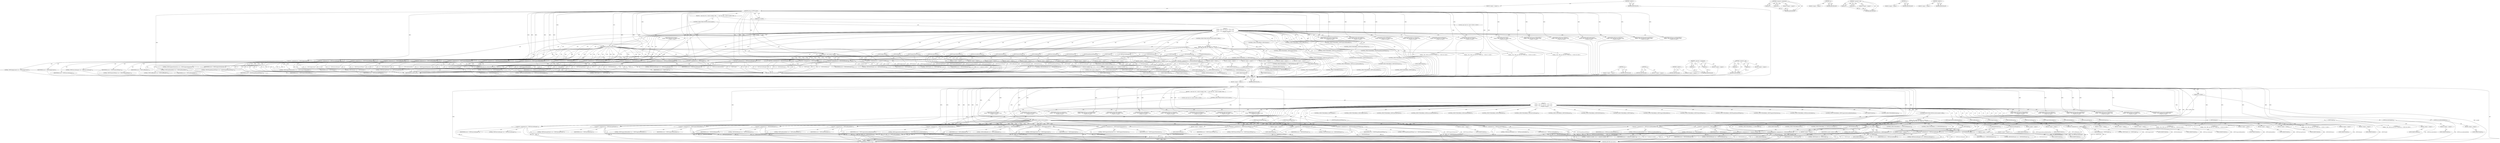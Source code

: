 digraph "&lt;global&gt;" {
vulnerable_6 [label=<(METHOD,&lt;global&gt;)<SUB>1</SUB>>];
vulnerable_7 [label=<(BLOCK,&lt;empty&gt;,&lt;empty&gt;)<SUB>1</SUB>>];
vulnerable_8 [label=<(METHOD,string_of_NPNVariable)<SUB>1</SUB>>];
vulnerable_9 [label=<(PARAM,int variable)<SUB>1</SUB>>];
vulnerable_10 [label=<(BLOCK,{
  const char *str;

  switch (variable) {
#de...,{
  const char *str;

  switch (variable) {
#de...)<SUB>2</SUB>>];
vulnerable_11 [label="<(LOCAL,const char* str: char*)<SUB>3</SUB>>"];
vulnerable_12 [label=<(CONTROL_STRUCTURE,SWITCH,switch(variable))<SUB>5</SUB>>];
vulnerable_13 [label=<(IDENTIFIER,variable,switch(variable))<SUB>5</SUB>>];
vulnerable_14 [label="<(BLOCK,{
#define _(VAL) case VAL: str = #VAL; break;
	...,{
#define _(VAL) case VAL: str = #VAL; break;
	...)<SUB>5</SUB>>"];
vulnerable_15 [label=<(_,_(NPNVxDisplay))<SUB>7</SUB>>];
vulnerable_16 [label=<(BLOCK,&lt;empty&gt;,&lt;empty&gt;)>];
vulnerable_17 [label=<(JUMP_TARGET,default)<SUB>7</SUB>>];
vulnerable_18 [label="<(IDENTIFIER,NPNVxDisplay,{
#define _(VAL) case VAL: str = #VAL; break;
	...)<SUB>7</SUB>>"];
vulnerable_19 [label=<(&lt;operator&gt;.assignment,str = &quot;NPNVxDisplay&quot;)<SUB>7</SUB>>];
vulnerable_20 [label=<(IDENTIFIER,str,str = &quot;NPNVxDisplay&quot;)<SUB>7</SUB>>];
vulnerable_21 [label=<(LITERAL,&quot;NPNVxDisplay&quot;,str = &quot;NPNVxDisplay&quot;)<SUB>7</SUB>>];
vulnerable_22 [label=<(CONTROL_STRUCTURE,BREAK,_(NPNVxDisplay))<SUB>7</SUB>>];
vulnerable_23 [label=<(_,_(NPNVxtAppContext))<SUB>8</SUB>>];
vulnerable_24 [label=<(BLOCK,&lt;empty&gt;,&lt;empty&gt;)>];
vulnerable_25 [label=<(JUMP_TARGET,default)<SUB>8</SUB>>];
vulnerable_26 [label="<(IDENTIFIER,NPNVxtAppContext,{
#define _(VAL) case VAL: str = #VAL; break;
	...)<SUB>8</SUB>>"];
vulnerable_27 [label=<(&lt;operator&gt;.assignment,str = &quot;NPNVxtAppContext&quot;)<SUB>8</SUB>>];
vulnerable_28 [label=<(IDENTIFIER,str,str = &quot;NPNVxtAppContext&quot;)<SUB>8</SUB>>];
vulnerable_29 [label=<(LITERAL,&quot;NPNVxtAppContext&quot;,str = &quot;NPNVxtAppContext&quot;)<SUB>8</SUB>>];
vulnerable_30 [label=<(CONTROL_STRUCTURE,BREAK,_(NPNVxtAppContext))<SUB>8</SUB>>];
vulnerable_31 [label=<(_,_(NPNVnetscapeWindow))<SUB>9</SUB>>];
vulnerable_32 [label=<(BLOCK,&lt;empty&gt;,&lt;empty&gt;)>];
vulnerable_33 [label=<(JUMP_TARGET,default)<SUB>9</SUB>>];
vulnerable_34 [label="<(IDENTIFIER,NPNVnetscapeWindow,{
#define _(VAL) case VAL: str = #VAL; break;
	...)<SUB>9</SUB>>"];
vulnerable_35 [label=<(&lt;operator&gt;.assignment,str = &quot;NPNVnetscapeWindow&quot;)<SUB>9</SUB>>];
vulnerable_36 [label=<(IDENTIFIER,str,str = &quot;NPNVnetscapeWindow&quot;)<SUB>9</SUB>>];
vulnerable_37 [label=<(LITERAL,&quot;NPNVnetscapeWindow&quot;,str = &quot;NPNVnetscapeWindow&quot;)<SUB>9</SUB>>];
vulnerable_38 [label=<(CONTROL_STRUCTURE,BREAK,_(NPNVnetscapeWindow))<SUB>9</SUB>>];
vulnerable_39 [label=<(_,_(NPNVjavascriptEnabledBool))<SUB>10</SUB>>];
vulnerable_40 [label=<(BLOCK,&lt;empty&gt;,&lt;empty&gt;)>];
vulnerable_41 [label=<(JUMP_TARGET,default)<SUB>10</SUB>>];
vulnerable_42 [label="<(IDENTIFIER,NPNVjavascriptEnabledBool,{
#define _(VAL) case VAL: str = #VAL; break;
	...)<SUB>10</SUB>>"];
vulnerable_43 [label=<(&lt;operator&gt;.assignment,str = &quot;NPNVjavascriptEnabledBool&quot;)<SUB>10</SUB>>];
vulnerable_44 [label=<(IDENTIFIER,str,str = &quot;NPNVjavascriptEnabledBool&quot;)<SUB>10</SUB>>];
vulnerable_45 [label=<(LITERAL,&quot;NPNVjavascriptEnabledBool&quot;,str = &quot;NPNVjavascriptEnabledBool&quot;)<SUB>10</SUB>>];
vulnerable_46 [label=<(CONTROL_STRUCTURE,BREAK,_(NPNVjavascriptEnabledBool))<SUB>10</SUB>>];
vulnerable_47 [label=<(_,_(NPNVasdEnabledBool))<SUB>11</SUB>>];
vulnerable_48 [label=<(BLOCK,&lt;empty&gt;,&lt;empty&gt;)>];
vulnerable_49 [label=<(JUMP_TARGET,default)<SUB>11</SUB>>];
vulnerable_50 [label="<(IDENTIFIER,NPNVasdEnabledBool,{
#define _(VAL) case VAL: str = #VAL; break;
	...)<SUB>11</SUB>>"];
vulnerable_51 [label=<(&lt;operator&gt;.assignment,str = &quot;NPNVasdEnabledBool&quot;)<SUB>11</SUB>>];
vulnerable_52 [label=<(IDENTIFIER,str,str = &quot;NPNVasdEnabledBool&quot;)<SUB>11</SUB>>];
vulnerable_53 [label=<(LITERAL,&quot;NPNVasdEnabledBool&quot;,str = &quot;NPNVasdEnabledBool&quot;)<SUB>11</SUB>>];
vulnerable_54 [label=<(CONTROL_STRUCTURE,BREAK,_(NPNVasdEnabledBool))<SUB>11</SUB>>];
vulnerable_55 [label=<(_,_(NPNVisOfflineBool))<SUB>12</SUB>>];
vulnerable_56 [label=<(BLOCK,&lt;empty&gt;,&lt;empty&gt;)>];
vulnerable_57 [label=<(JUMP_TARGET,default)<SUB>12</SUB>>];
vulnerable_58 [label="<(IDENTIFIER,NPNVisOfflineBool,{
#define _(VAL) case VAL: str = #VAL; break;
	...)<SUB>12</SUB>>"];
vulnerable_59 [label=<(&lt;operator&gt;.assignment,str = &quot;NPNVisOfflineBool&quot;)<SUB>12</SUB>>];
vulnerable_60 [label=<(IDENTIFIER,str,str = &quot;NPNVisOfflineBool&quot;)<SUB>12</SUB>>];
vulnerable_61 [label=<(LITERAL,&quot;NPNVisOfflineBool&quot;,str = &quot;NPNVisOfflineBool&quot;)<SUB>12</SUB>>];
vulnerable_62 [label=<(CONTROL_STRUCTURE,BREAK,_(NPNVisOfflineBool))<SUB>12</SUB>>];
vulnerable_63 [label=<(_,_(NPNVserviceManager))<SUB>13</SUB>>];
vulnerable_64 [label=<(BLOCK,&lt;empty&gt;,&lt;empty&gt;)>];
vulnerable_65 [label=<(JUMP_TARGET,default)<SUB>13</SUB>>];
vulnerable_66 [label="<(IDENTIFIER,NPNVserviceManager,{
#define _(VAL) case VAL: str = #VAL; break;
	...)<SUB>13</SUB>>"];
vulnerable_67 [label=<(&lt;operator&gt;.assignment,str = &quot;NPNVserviceManager&quot;)<SUB>13</SUB>>];
vulnerable_68 [label=<(IDENTIFIER,str,str = &quot;NPNVserviceManager&quot;)<SUB>13</SUB>>];
vulnerable_69 [label=<(LITERAL,&quot;NPNVserviceManager&quot;,str = &quot;NPNVserviceManager&quot;)<SUB>13</SUB>>];
vulnerable_70 [label=<(CONTROL_STRUCTURE,BREAK,_(NPNVserviceManager))<SUB>13</SUB>>];
vulnerable_71 [label=<(_,_(NPNVDOMElement))<SUB>14</SUB>>];
vulnerable_72 [label=<(BLOCK,&lt;empty&gt;,&lt;empty&gt;)>];
vulnerable_73 [label=<(JUMP_TARGET,default)<SUB>14</SUB>>];
vulnerable_74 [label="<(IDENTIFIER,NPNVDOMElement,{
#define _(VAL) case VAL: str = #VAL; break;
	...)<SUB>14</SUB>>"];
vulnerable_75 [label=<(&lt;operator&gt;.assignment,str = &quot;NPNVDOMElement&quot;)<SUB>14</SUB>>];
vulnerable_76 [label=<(IDENTIFIER,str,str = &quot;NPNVDOMElement&quot;)<SUB>14</SUB>>];
vulnerable_77 [label=<(LITERAL,&quot;NPNVDOMElement&quot;,str = &quot;NPNVDOMElement&quot;)<SUB>14</SUB>>];
vulnerable_78 [label=<(CONTROL_STRUCTURE,BREAK,_(NPNVDOMElement))<SUB>14</SUB>>];
vulnerable_79 [label=<(_,_(NPNVDOMWindow))<SUB>15</SUB>>];
vulnerable_80 [label=<(BLOCK,&lt;empty&gt;,&lt;empty&gt;)>];
vulnerable_81 [label=<(JUMP_TARGET,default)<SUB>15</SUB>>];
vulnerable_82 [label="<(IDENTIFIER,NPNVDOMWindow,{
#define _(VAL) case VAL: str = #VAL; break;
	...)<SUB>15</SUB>>"];
vulnerable_83 [label=<(&lt;operator&gt;.assignment,str = &quot;NPNVDOMWindow&quot;)<SUB>15</SUB>>];
vulnerable_84 [label=<(IDENTIFIER,str,str = &quot;NPNVDOMWindow&quot;)<SUB>15</SUB>>];
vulnerable_85 [label=<(LITERAL,&quot;NPNVDOMWindow&quot;,str = &quot;NPNVDOMWindow&quot;)<SUB>15</SUB>>];
vulnerable_86 [label=<(CONTROL_STRUCTURE,BREAK,_(NPNVDOMWindow))<SUB>15</SUB>>];
vulnerable_87 [label=<(_,_(NPNVToolkit))<SUB>16</SUB>>];
vulnerable_88 [label=<(BLOCK,&lt;empty&gt;,&lt;empty&gt;)>];
vulnerable_89 [label=<(JUMP_TARGET,default)<SUB>16</SUB>>];
vulnerable_90 [label="<(IDENTIFIER,NPNVToolkit,{
#define _(VAL) case VAL: str = #VAL; break;
	...)<SUB>16</SUB>>"];
vulnerable_91 [label=<(&lt;operator&gt;.assignment,str = &quot;NPNVToolkit&quot;)<SUB>16</SUB>>];
vulnerable_92 [label=<(IDENTIFIER,str,str = &quot;NPNVToolkit&quot;)<SUB>16</SUB>>];
vulnerable_93 [label=<(LITERAL,&quot;NPNVToolkit&quot;,str = &quot;NPNVToolkit&quot;)<SUB>16</SUB>>];
vulnerable_94 [label=<(CONTROL_STRUCTURE,BREAK,_(NPNVToolkit))<SUB>16</SUB>>];
vulnerable_95 [label=<(_,_(NPNVSupportsXEmbedBool))<SUB>17</SUB>>];
vulnerable_96 [label=<(BLOCK,&lt;empty&gt;,&lt;empty&gt;)>];
vulnerable_97 [label=<(JUMP_TARGET,default)<SUB>17</SUB>>];
vulnerable_98 [label="<(IDENTIFIER,NPNVSupportsXEmbedBool,{
#define _(VAL) case VAL: str = #VAL; break;
	...)<SUB>17</SUB>>"];
vulnerable_99 [label=<(&lt;operator&gt;.assignment,str = &quot;NPNVSupportsXEmbedBool&quot;)<SUB>17</SUB>>];
vulnerable_100 [label=<(IDENTIFIER,str,str = &quot;NPNVSupportsXEmbedBool&quot;)<SUB>17</SUB>>];
vulnerable_101 [label=<(LITERAL,&quot;NPNVSupportsXEmbedBool&quot;,str = &quot;NPNVSupportsXEmbedBool&quot;)<SUB>17</SUB>>];
vulnerable_102 [label=<(CONTROL_STRUCTURE,BREAK,_(NPNVSupportsXEmbedBool))<SUB>17</SUB>>];
vulnerable_103 [label=<(_,_(NPNVWindowNPObject))<SUB>18</SUB>>];
vulnerable_104 [label=<(BLOCK,&lt;empty&gt;,&lt;empty&gt;)>];
vulnerable_105 [label=<(JUMP_TARGET,default)<SUB>18</SUB>>];
vulnerable_106 [label="<(IDENTIFIER,NPNVWindowNPObject,{
#define _(VAL) case VAL: str = #VAL; break;
	...)<SUB>18</SUB>>"];
vulnerable_107 [label=<(&lt;operator&gt;.assignment,str = &quot;NPNVWindowNPObject&quot;)<SUB>18</SUB>>];
vulnerable_108 [label=<(IDENTIFIER,str,str = &quot;NPNVWindowNPObject&quot;)<SUB>18</SUB>>];
vulnerable_109 [label=<(LITERAL,&quot;NPNVWindowNPObject&quot;,str = &quot;NPNVWindowNPObject&quot;)<SUB>18</SUB>>];
vulnerable_110 [label=<(CONTROL_STRUCTURE,BREAK,_(NPNVWindowNPObject))<SUB>18</SUB>>];
vulnerable_111 [label=<(_,_(NPNVPluginElementNPObject))<SUB>19</SUB>>];
vulnerable_112 [label=<(BLOCK,&lt;empty&gt;,&lt;empty&gt;)>];
vulnerable_113 [label=<(JUMP_TARGET,default)<SUB>19</SUB>>];
vulnerable_114 [label="<(IDENTIFIER,NPNVPluginElementNPObject,{
#define _(VAL) case VAL: str = #VAL; break;
	...)<SUB>19</SUB>>"];
vulnerable_115 [label=<(&lt;operator&gt;.assignment,str = &quot;NPNVPluginElementNPObject&quot;)<SUB>19</SUB>>];
vulnerable_116 [label=<(IDENTIFIER,str,str = &quot;NPNVPluginElementNPObject&quot;)<SUB>19</SUB>>];
vulnerable_117 [label=<(LITERAL,&quot;NPNVPluginElementNPObject&quot;,str = &quot;NPNVPluginElementNPObject&quot;)<SUB>19</SUB>>];
vulnerable_118 [label=<(CONTROL_STRUCTURE,BREAK,_(NPNVPluginElementNPObject))<SUB>19</SUB>>];
vulnerable_119 [label=<(_,_(NPNVSupportsWindowless))<SUB>20</SUB>>];
vulnerable_120 [label=<(BLOCK,&lt;empty&gt;,&lt;empty&gt;)>];
vulnerable_121 [label=<(JUMP_TARGET,default)<SUB>20</SUB>>];
vulnerable_122 [label="<(IDENTIFIER,NPNVSupportsWindowless,{
#define _(VAL) case VAL: str = #VAL; break;
	...)<SUB>20</SUB>>"];
vulnerable_123 [label=<(&lt;operator&gt;.assignment,str = &quot;NPNVSupportsWindowless&quot;)<SUB>20</SUB>>];
vulnerable_124 [label=<(IDENTIFIER,str,str = &quot;NPNVSupportsWindowless&quot;)<SUB>20</SUB>>];
vulnerable_125 [label=<(LITERAL,&quot;NPNVSupportsWindowless&quot;,str = &quot;NPNVSupportsWindowless&quot;)<SUB>20</SUB>>];
vulnerable_126 [label=<(CONTROL_STRUCTURE,BREAK,_(NPNVSupportsWindowless))<SUB>20</SUB>>];
vulnerable_127 [label=<(JUMP_TARGET,default)<SUB>22</SUB>>];
vulnerable_128 [label=<(CONTROL_STRUCTURE,SWITCH,switch(variable &amp; 0xff))<SUB>23</SUB>>];
vulnerable_129 [label=<(&lt;operator&gt;.and,variable &amp; 0xff)<SUB>23</SUB>>];
vulnerable_130 [label=<(IDENTIFIER,variable,variable &amp; 0xff)<SUB>23</SUB>>];
vulnerable_131 [label=<(LITERAL,0xff,variable &amp; 0xff)<SUB>23</SUB>>];
vulnerable_132 [label="<(BLOCK,{
#define _(VAL, VAR) case VAL: str = #VAR; bre...,{
#define _(VAL, VAR) case VAL: str = #VAR; bre...)<SUB>23</SUB>>"];
vulnerable_133 [label=<(_,_(10, NPNVserviceManager))<SUB>25</SUB>>];
vulnerable_134 [label=<(BLOCK,&lt;empty&gt;,&lt;empty&gt;)>];
vulnerable_135 [label=<(JUMP_TARGET,default)<SUB>25</SUB>>];
vulnerable_136 [label="<(LITERAL,10,{
#define _(VAL, VAR) case VAL: str = #VAR; bre...)<SUB>25</SUB>>"];
vulnerable_137 [label=<(&lt;operator&gt;.assignment,str = &quot;NPNVserviceManager&quot;)<SUB>25</SUB>>];
vulnerable_138 [label=<(IDENTIFIER,str,str = &quot;NPNVserviceManager&quot;)<SUB>25</SUB>>];
vulnerable_139 [label=<(LITERAL,&quot;NPNVserviceManager&quot;,str = &quot;NPNVserviceManager&quot;)<SUB>25</SUB>>];
vulnerable_140 [label=<(CONTROL_STRUCTURE,BREAK,_(10, NPNVserviceManager);)<SUB>25</SUB>>];
vulnerable_141 [label=<(_,_(11, NPNVDOMElement))<SUB>26</SUB>>];
vulnerable_142 [label=<(BLOCK,&lt;empty&gt;,&lt;empty&gt;)>];
vulnerable_143 [label=<(JUMP_TARGET,default)<SUB>26</SUB>>];
vulnerable_144 [label="<(LITERAL,11,{
#define _(VAL, VAR) case VAL: str = #VAR; bre...)<SUB>26</SUB>>"];
vulnerable_145 [label=<(&lt;operator&gt;.assignment,str = &quot;NPNVDOMElement&quot;)<SUB>26</SUB>>];
vulnerable_146 [label=<(IDENTIFIER,str,str = &quot;NPNVDOMElement&quot;)<SUB>26</SUB>>];
vulnerable_147 [label=<(LITERAL,&quot;NPNVDOMElement&quot;,str = &quot;NPNVDOMElement&quot;)<SUB>26</SUB>>];
vulnerable_148 [label=<(CONTROL_STRUCTURE,BREAK,_(11, NPNVDOMElement);)<SUB>26</SUB>>];
vulnerable_149 [label=<(_,_(12, NPNVDOMWindow))<SUB>27</SUB>>];
vulnerable_150 [label=<(BLOCK,&lt;empty&gt;,&lt;empty&gt;)>];
vulnerable_151 [label=<(JUMP_TARGET,default)<SUB>27</SUB>>];
vulnerable_152 [label="<(LITERAL,12,{
#define _(VAL, VAR) case VAL: str = #VAR; bre...)<SUB>27</SUB>>"];
vulnerable_153 [label=<(&lt;operator&gt;.assignment,str = &quot;NPNVDOMWindow&quot;)<SUB>27</SUB>>];
vulnerable_154 [label=<(IDENTIFIER,str,str = &quot;NPNVDOMWindow&quot;)<SUB>27</SUB>>];
vulnerable_155 [label=<(LITERAL,&quot;NPNVDOMWindow&quot;,str = &quot;NPNVDOMWindow&quot;)<SUB>27</SUB>>];
vulnerable_156 [label=<(CONTROL_STRUCTURE,BREAK,_(12, NPNVDOMWindow);)<SUB>27</SUB>>];
vulnerable_157 [label=<(_,_(13, NPNVToolkit))<SUB>28</SUB>>];
vulnerable_158 [label=<(BLOCK,&lt;empty&gt;,&lt;empty&gt;)>];
vulnerable_159 [label=<(JUMP_TARGET,default)<SUB>28</SUB>>];
vulnerable_160 [label="<(LITERAL,13,{
#define _(VAL, VAR) case VAL: str = #VAR; bre...)<SUB>28</SUB>>"];
vulnerable_161 [label=<(&lt;operator&gt;.assignment,str = &quot;NPNVToolkit&quot;)<SUB>28</SUB>>];
vulnerable_162 [label=<(IDENTIFIER,str,str = &quot;NPNVToolkit&quot;)<SUB>28</SUB>>];
vulnerable_163 [label=<(LITERAL,&quot;NPNVToolkit&quot;,str = &quot;NPNVToolkit&quot;)<SUB>28</SUB>>];
vulnerable_164 [label=<(CONTROL_STRUCTURE,BREAK,_(13, NPNVToolkit);)<SUB>28</SUB>>];
vulnerable_165 [label=<(JUMP_TARGET,default)<SUB>30</SUB>>];
vulnerable_166 [label=<(&lt;operator&gt;.assignment,str = &quot;&lt;unknown variable&gt;&quot;)<SUB>31</SUB>>];
vulnerable_167 [label=<(IDENTIFIER,str,str = &quot;&lt;unknown variable&gt;&quot;)<SUB>31</SUB>>];
vulnerable_168 [label=<(LITERAL,&quot;&lt;unknown variable&gt;&quot;,str = &quot;&lt;unknown variable&gt;&quot;)<SUB>31</SUB>>];
vulnerable_169 [label=<(CONTROL_STRUCTURE,BREAK,break;)<SUB>32</SUB>>];
vulnerable_170 [label=<(CONTROL_STRUCTURE,BREAK,break;)<SUB>34</SUB>>];
vulnerable_171 [label=<(RETURN,return str;,return str;)<SUB>37</SUB>>];
vulnerable_172 [label=<(IDENTIFIER,str,return str;)<SUB>37</SUB>>];
vulnerable_173 [label=<(METHOD_RETURN,const char*)<SUB>1</SUB>>];
vulnerable_175 [label=<(METHOD_RETURN,ANY)<SUB>1</SUB>>];
vulnerable_215 [label=<(METHOD,&lt;operator&gt;.assignment)>];
vulnerable_216 [label=<(PARAM,p1)>];
vulnerable_217 [label=<(PARAM,p2)>];
vulnerable_218 [label=<(BLOCK,&lt;empty&gt;,&lt;empty&gt;)>];
vulnerable_219 [label=<(METHOD_RETURN,ANY)>];
vulnerable_225 [label=<(METHOD,_)<SUB>24</SUB>>];
vulnerable_226 [label=<(BLOCK,&lt;empty&gt;,&lt;empty&gt;)>];
vulnerable_227 [label=<(METHOD_RETURN,ANY)>];
vulnerable_220 [label=<(METHOD,&lt;operator&gt;.and)>];
vulnerable_221 [label=<(PARAM,p1)>];
vulnerable_222 [label=<(PARAM,p2)>];
vulnerable_223 [label=<(BLOCK,&lt;empty&gt;,&lt;empty&gt;)>];
vulnerable_224 [label=<(METHOD_RETURN,ANY)>];
vulnerable_212 [label=<(METHOD,_)<SUB>6</SUB>>];
vulnerable_213 [label=<(BLOCK,&lt;empty&gt;,&lt;empty&gt;)>];
vulnerable_214 [label=<(METHOD_RETURN,ANY)>];
vulnerable_206 [label=<(METHOD,&lt;global&gt;)<SUB>1</SUB>>];
vulnerable_207 [label=<(BLOCK,&lt;empty&gt;,&lt;empty&gt;)>];
vulnerable_208 [label=<(METHOD_RETURN,ANY)>];
fixed_6 [label=<(METHOD,&lt;global&gt;)<SUB>1</SUB>>];
fixed_7 [label=<(BLOCK,&lt;empty&gt;,&lt;empty&gt;)<SUB>1</SUB>>];
fixed_8 [label=<(METHOD,string_of_NPNVariable)<SUB>1</SUB>>];
fixed_9 [label=<(PARAM,int variable)<SUB>1</SUB>>];
fixed_10 [label=<(BLOCK,{
  const char *str;

  switch (variable) {
#de...,{
  const char *str;

  switch (variable) {
#de...)<SUB>2</SUB>>];
fixed_11 [label="<(LOCAL,const char* str: char*)<SUB>3</SUB>>"];
fixed_12 [label=<(CONTROL_STRUCTURE,SWITCH,switch(variable))<SUB>5</SUB>>];
fixed_13 [label=<(IDENTIFIER,variable,switch(variable))<SUB>5</SUB>>];
fixed_14 [label="<(BLOCK,{
#define _(VAL) case VAL: str = #VAL; break;
	...,{
#define _(VAL) case VAL: str = #VAL; break;
	...)<SUB>5</SUB>>"];
fixed_15 [label=<(_,_(NPNVxDisplay))<SUB>7</SUB>>];
fixed_16 [label=<(BLOCK,&lt;empty&gt;,&lt;empty&gt;)>];
fixed_17 [label=<(JUMP_TARGET,default)<SUB>7</SUB>>];
fixed_18 [label="<(IDENTIFIER,NPNVxDisplay,{
#define _(VAL) case VAL: str = #VAL; break;
	...)<SUB>7</SUB>>"];
fixed_19 [label=<(&lt;operator&gt;.assignment,str = &quot;NPNVxDisplay&quot;)<SUB>7</SUB>>];
fixed_20 [label=<(IDENTIFIER,str,str = &quot;NPNVxDisplay&quot;)<SUB>7</SUB>>];
fixed_21 [label=<(LITERAL,&quot;NPNVxDisplay&quot;,str = &quot;NPNVxDisplay&quot;)<SUB>7</SUB>>];
fixed_22 [label=<(CONTROL_STRUCTURE,BREAK,_(NPNVxDisplay))<SUB>7</SUB>>];
fixed_23 [label=<(_,_(NPNVxtAppContext))<SUB>8</SUB>>];
fixed_24 [label=<(BLOCK,&lt;empty&gt;,&lt;empty&gt;)>];
fixed_25 [label=<(JUMP_TARGET,default)<SUB>8</SUB>>];
fixed_26 [label="<(IDENTIFIER,NPNVxtAppContext,{
#define _(VAL) case VAL: str = #VAL; break;
	...)<SUB>8</SUB>>"];
fixed_27 [label=<(&lt;operator&gt;.assignment,str = &quot;NPNVxtAppContext&quot;)<SUB>8</SUB>>];
fixed_28 [label=<(IDENTIFIER,str,str = &quot;NPNVxtAppContext&quot;)<SUB>8</SUB>>];
fixed_29 [label=<(LITERAL,&quot;NPNVxtAppContext&quot;,str = &quot;NPNVxtAppContext&quot;)<SUB>8</SUB>>];
fixed_30 [label=<(CONTROL_STRUCTURE,BREAK,_(NPNVxtAppContext))<SUB>8</SUB>>];
fixed_31 [label=<(_,_(NPNVnetscapeWindow))<SUB>9</SUB>>];
fixed_32 [label=<(BLOCK,&lt;empty&gt;,&lt;empty&gt;)>];
fixed_33 [label=<(JUMP_TARGET,default)<SUB>9</SUB>>];
fixed_34 [label="<(IDENTIFIER,NPNVnetscapeWindow,{
#define _(VAL) case VAL: str = #VAL; break;
	...)<SUB>9</SUB>>"];
fixed_35 [label=<(&lt;operator&gt;.assignment,str = &quot;NPNVnetscapeWindow&quot;)<SUB>9</SUB>>];
fixed_36 [label=<(IDENTIFIER,str,str = &quot;NPNVnetscapeWindow&quot;)<SUB>9</SUB>>];
fixed_37 [label=<(LITERAL,&quot;NPNVnetscapeWindow&quot;,str = &quot;NPNVnetscapeWindow&quot;)<SUB>9</SUB>>];
fixed_38 [label=<(CONTROL_STRUCTURE,BREAK,_(NPNVnetscapeWindow))<SUB>9</SUB>>];
fixed_39 [label=<(_,_(NPNVjavascriptEnabledBool))<SUB>10</SUB>>];
fixed_40 [label=<(BLOCK,&lt;empty&gt;,&lt;empty&gt;)>];
fixed_41 [label=<(JUMP_TARGET,default)<SUB>10</SUB>>];
fixed_42 [label="<(IDENTIFIER,NPNVjavascriptEnabledBool,{
#define _(VAL) case VAL: str = #VAL; break;
	...)<SUB>10</SUB>>"];
fixed_43 [label=<(&lt;operator&gt;.assignment,str = &quot;NPNVjavascriptEnabledBool&quot;)<SUB>10</SUB>>];
fixed_44 [label=<(IDENTIFIER,str,str = &quot;NPNVjavascriptEnabledBool&quot;)<SUB>10</SUB>>];
fixed_45 [label=<(LITERAL,&quot;NPNVjavascriptEnabledBool&quot;,str = &quot;NPNVjavascriptEnabledBool&quot;)<SUB>10</SUB>>];
fixed_46 [label=<(CONTROL_STRUCTURE,BREAK,_(NPNVjavascriptEnabledBool))<SUB>10</SUB>>];
fixed_47 [label=<(_,_(NPNVasdEnabledBool))<SUB>11</SUB>>];
fixed_48 [label=<(BLOCK,&lt;empty&gt;,&lt;empty&gt;)>];
fixed_49 [label=<(JUMP_TARGET,default)<SUB>11</SUB>>];
fixed_50 [label="<(IDENTIFIER,NPNVasdEnabledBool,{
#define _(VAL) case VAL: str = #VAL; break;
	...)<SUB>11</SUB>>"];
fixed_51 [label=<(&lt;operator&gt;.assignment,str = &quot;NPNVasdEnabledBool&quot;)<SUB>11</SUB>>];
fixed_52 [label=<(IDENTIFIER,str,str = &quot;NPNVasdEnabledBool&quot;)<SUB>11</SUB>>];
fixed_53 [label=<(LITERAL,&quot;NPNVasdEnabledBool&quot;,str = &quot;NPNVasdEnabledBool&quot;)<SUB>11</SUB>>];
fixed_54 [label=<(CONTROL_STRUCTURE,BREAK,_(NPNVasdEnabledBool))<SUB>11</SUB>>];
fixed_55 [label=<(_,_(NPNVisOfflineBool))<SUB>12</SUB>>];
fixed_56 [label=<(BLOCK,&lt;empty&gt;,&lt;empty&gt;)>];
fixed_57 [label=<(JUMP_TARGET,default)<SUB>12</SUB>>];
fixed_58 [label="<(IDENTIFIER,NPNVisOfflineBool,{
#define _(VAL) case VAL: str = #VAL; break;
	...)<SUB>12</SUB>>"];
fixed_59 [label=<(&lt;operator&gt;.assignment,str = &quot;NPNVisOfflineBool&quot;)<SUB>12</SUB>>];
fixed_60 [label=<(IDENTIFIER,str,str = &quot;NPNVisOfflineBool&quot;)<SUB>12</SUB>>];
fixed_61 [label=<(LITERAL,&quot;NPNVisOfflineBool&quot;,str = &quot;NPNVisOfflineBool&quot;)<SUB>12</SUB>>];
fixed_62 [label=<(CONTROL_STRUCTURE,BREAK,_(NPNVisOfflineBool))<SUB>12</SUB>>];
fixed_63 [label=<(_,_(NPNVserviceManager))<SUB>13</SUB>>];
fixed_64 [label=<(BLOCK,&lt;empty&gt;,&lt;empty&gt;)>];
fixed_65 [label=<(JUMP_TARGET,default)<SUB>13</SUB>>];
fixed_66 [label="<(IDENTIFIER,NPNVserviceManager,{
#define _(VAL) case VAL: str = #VAL; break;
	...)<SUB>13</SUB>>"];
fixed_67 [label=<(&lt;operator&gt;.assignment,str = &quot;NPNVserviceManager&quot;)<SUB>13</SUB>>];
fixed_68 [label=<(IDENTIFIER,str,str = &quot;NPNVserviceManager&quot;)<SUB>13</SUB>>];
fixed_69 [label=<(LITERAL,&quot;NPNVserviceManager&quot;,str = &quot;NPNVserviceManager&quot;)<SUB>13</SUB>>];
fixed_70 [label=<(CONTROL_STRUCTURE,BREAK,_(NPNVserviceManager))<SUB>13</SUB>>];
fixed_71 [label=<(_,_(NPNVDOMElement))<SUB>14</SUB>>];
fixed_72 [label=<(BLOCK,&lt;empty&gt;,&lt;empty&gt;)>];
fixed_73 [label=<(JUMP_TARGET,default)<SUB>14</SUB>>];
fixed_74 [label="<(IDENTIFIER,NPNVDOMElement,{
#define _(VAL) case VAL: str = #VAL; break;
	...)<SUB>14</SUB>>"];
fixed_75 [label=<(&lt;operator&gt;.assignment,str = &quot;NPNVDOMElement&quot;)<SUB>14</SUB>>];
fixed_76 [label=<(IDENTIFIER,str,str = &quot;NPNVDOMElement&quot;)<SUB>14</SUB>>];
fixed_77 [label=<(LITERAL,&quot;NPNVDOMElement&quot;,str = &quot;NPNVDOMElement&quot;)<SUB>14</SUB>>];
fixed_78 [label=<(CONTROL_STRUCTURE,BREAK,_(NPNVDOMElement))<SUB>14</SUB>>];
fixed_79 [label=<(_,_(NPNVDOMWindow))<SUB>15</SUB>>];
fixed_80 [label=<(BLOCK,&lt;empty&gt;,&lt;empty&gt;)>];
fixed_81 [label=<(JUMP_TARGET,default)<SUB>15</SUB>>];
fixed_82 [label="<(IDENTIFIER,NPNVDOMWindow,{
#define _(VAL) case VAL: str = #VAL; break;
	...)<SUB>15</SUB>>"];
fixed_83 [label=<(&lt;operator&gt;.assignment,str = &quot;NPNVDOMWindow&quot;)<SUB>15</SUB>>];
fixed_84 [label=<(IDENTIFIER,str,str = &quot;NPNVDOMWindow&quot;)<SUB>15</SUB>>];
fixed_85 [label=<(LITERAL,&quot;NPNVDOMWindow&quot;,str = &quot;NPNVDOMWindow&quot;)<SUB>15</SUB>>];
fixed_86 [label=<(CONTROL_STRUCTURE,BREAK,_(NPNVDOMWindow))<SUB>15</SUB>>];
fixed_87 [label=<(_,_(NPNVToolkit))<SUB>16</SUB>>];
fixed_88 [label=<(BLOCK,&lt;empty&gt;,&lt;empty&gt;)>];
fixed_89 [label=<(JUMP_TARGET,default)<SUB>16</SUB>>];
fixed_90 [label="<(IDENTIFIER,NPNVToolkit,{
#define _(VAL) case VAL: str = #VAL; break;
	...)<SUB>16</SUB>>"];
fixed_91 [label=<(&lt;operator&gt;.assignment,str = &quot;NPNVToolkit&quot;)<SUB>16</SUB>>];
fixed_92 [label=<(IDENTIFIER,str,str = &quot;NPNVToolkit&quot;)<SUB>16</SUB>>];
fixed_93 [label=<(LITERAL,&quot;NPNVToolkit&quot;,str = &quot;NPNVToolkit&quot;)<SUB>16</SUB>>];
fixed_94 [label=<(CONTROL_STRUCTURE,BREAK,_(NPNVToolkit))<SUB>16</SUB>>];
fixed_95 [label=<(_,_(NPNVSupportsXEmbedBool))<SUB>17</SUB>>];
fixed_96 [label=<(BLOCK,&lt;empty&gt;,&lt;empty&gt;)>];
fixed_97 [label=<(JUMP_TARGET,default)<SUB>17</SUB>>];
fixed_98 [label="<(IDENTIFIER,NPNVSupportsXEmbedBool,{
#define _(VAL) case VAL: str = #VAL; break;
	...)<SUB>17</SUB>>"];
fixed_99 [label=<(&lt;operator&gt;.assignment,str = &quot;NPNVSupportsXEmbedBool&quot;)<SUB>17</SUB>>];
fixed_100 [label=<(IDENTIFIER,str,str = &quot;NPNVSupportsXEmbedBool&quot;)<SUB>17</SUB>>];
fixed_101 [label=<(LITERAL,&quot;NPNVSupportsXEmbedBool&quot;,str = &quot;NPNVSupportsXEmbedBool&quot;)<SUB>17</SUB>>];
fixed_102 [label=<(CONTROL_STRUCTURE,BREAK,_(NPNVSupportsXEmbedBool))<SUB>17</SUB>>];
fixed_103 [label=<(_,_(NPNVWindowNPObject))<SUB>18</SUB>>];
fixed_104 [label=<(BLOCK,&lt;empty&gt;,&lt;empty&gt;)>];
fixed_105 [label=<(JUMP_TARGET,default)<SUB>18</SUB>>];
fixed_106 [label="<(IDENTIFIER,NPNVWindowNPObject,{
#define _(VAL) case VAL: str = #VAL; break;
	...)<SUB>18</SUB>>"];
fixed_107 [label=<(&lt;operator&gt;.assignment,str = &quot;NPNVWindowNPObject&quot;)<SUB>18</SUB>>];
fixed_108 [label=<(IDENTIFIER,str,str = &quot;NPNVWindowNPObject&quot;)<SUB>18</SUB>>];
fixed_109 [label=<(LITERAL,&quot;NPNVWindowNPObject&quot;,str = &quot;NPNVWindowNPObject&quot;)<SUB>18</SUB>>];
fixed_110 [label=<(CONTROL_STRUCTURE,BREAK,_(NPNVWindowNPObject))<SUB>18</SUB>>];
fixed_111 [label=<(_,_(NPNVPluginElementNPObject))<SUB>19</SUB>>];
fixed_112 [label=<(BLOCK,&lt;empty&gt;,&lt;empty&gt;)>];
fixed_113 [label=<(JUMP_TARGET,default)<SUB>19</SUB>>];
fixed_114 [label="<(IDENTIFIER,NPNVPluginElementNPObject,{
#define _(VAL) case VAL: str = #VAL; break;
	...)<SUB>19</SUB>>"];
fixed_115 [label=<(&lt;operator&gt;.assignment,str = &quot;NPNVPluginElementNPObject&quot;)<SUB>19</SUB>>];
fixed_116 [label=<(IDENTIFIER,str,str = &quot;NPNVPluginElementNPObject&quot;)<SUB>19</SUB>>];
fixed_117 [label=<(LITERAL,&quot;NPNVPluginElementNPObject&quot;,str = &quot;NPNVPluginElementNPObject&quot;)<SUB>19</SUB>>];
fixed_118 [label=<(CONTROL_STRUCTURE,BREAK,_(NPNVPluginElementNPObject))<SUB>19</SUB>>];
fixed_119 [label=<(_,_(NPNVSupportsWindowless))<SUB>20</SUB>>];
fixed_120 [label=<(BLOCK,&lt;empty&gt;,&lt;empty&gt;)>];
fixed_121 [label=<(JUMP_TARGET,default)<SUB>20</SUB>>];
fixed_122 [label="<(IDENTIFIER,NPNVSupportsWindowless,{
#define _(VAL) case VAL: str = #VAL; break;
	...)<SUB>20</SUB>>"];
fixed_123 [label=<(&lt;operator&gt;.assignment,str = &quot;NPNVSupportsWindowless&quot;)<SUB>20</SUB>>];
fixed_124 [label=<(IDENTIFIER,str,str = &quot;NPNVSupportsWindowless&quot;)<SUB>20</SUB>>];
fixed_125 [label=<(LITERAL,&quot;NPNVSupportsWindowless&quot;,str = &quot;NPNVSupportsWindowless&quot;)<SUB>20</SUB>>];
fixed_126 [label=<(CONTROL_STRUCTURE,BREAK,_(NPNVSupportsWindowless))<SUB>20</SUB>>];
fixed_127 [label=<(_,_(NPNVprivateModeBool))<SUB>21</SUB>>];
fixed_128 [label=<(BLOCK,&lt;empty&gt;,&lt;empty&gt;)>];
fixed_129 [label=<(JUMP_TARGET,default)<SUB>21</SUB>>];
fixed_130 [label="<(IDENTIFIER,NPNVprivateModeBool,{
#define _(VAL) case VAL: str = #VAL; break;
	...)<SUB>21</SUB>>"];
fixed_131 [label=<(&lt;operator&gt;.assignment,str = &quot;NPNVprivateModeBool&quot;)<SUB>21</SUB>>];
fixed_132 [label=<(IDENTIFIER,str,str = &quot;NPNVprivateModeBool&quot;)<SUB>21</SUB>>];
fixed_133 [label=<(LITERAL,&quot;NPNVprivateModeBool&quot;,str = &quot;NPNVprivateModeBool&quot;)<SUB>21</SUB>>];
fixed_134 [label=<(CONTROL_STRUCTURE,BREAK,_(NPNVprivateModeBool))<SUB>21</SUB>>];
fixed_135 [label=<(_,_(NPNVsupportsAdvancedKeyHandling))<SUB>22</SUB>>];
fixed_136 [label=<(BLOCK,&lt;empty&gt;,&lt;empty&gt;)>];
fixed_137 [label=<(JUMP_TARGET,default)<SUB>22</SUB>>];
fixed_138 [label="<(IDENTIFIER,NPNVsupportsAdvancedKeyHandling,{
#define _(VAL) case VAL: str = #VAL; break;
	...)<SUB>22</SUB>>"];
fixed_139 [label=<(&lt;operator&gt;.assignment,str = &quot;NPNVsupportsAdvancedKeyHandling&quot;)<SUB>22</SUB>>];
fixed_140 [label=<(IDENTIFIER,str,str = &quot;NPNVsupportsAdvancedKeyHandling&quot;)<SUB>22</SUB>>];
fixed_141 [label=<(LITERAL,&quot;NPNVsupportsAdvancedKeyHandling&quot;,str = &quot;NPNVsupportsAdvancedKeyHandling&quot;)<SUB>22</SUB>>];
fixed_142 [label=<(CONTROL_STRUCTURE,BREAK,_(NPNVsupportsAdvancedKeyHandling))<SUB>22</SUB>>];
fixed_143 [label=<(JUMP_TARGET,default)<SUB>24</SUB>>];
fixed_144 [label=<(CONTROL_STRUCTURE,SWITCH,switch(variable &amp; 0xff))<SUB>25</SUB>>];
fixed_145 [label=<(&lt;operator&gt;.and,variable &amp; 0xff)<SUB>25</SUB>>];
fixed_146 [label=<(IDENTIFIER,variable,variable &amp; 0xff)<SUB>25</SUB>>];
fixed_147 [label=<(LITERAL,0xff,variable &amp; 0xff)<SUB>25</SUB>>];
fixed_148 [label="<(BLOCK,{
#define _(VAL, VAR) case VAL: str = #VAR; bre...,{
#define _(VAL, VAR) case VAL: str = #VAR; bre...)<SUB>25</SUB>>"];
fixed_149 [label=<(_,_(10, NPNVserviceManager))<SUB>27</SUB>>];
fixed_150 [label=<(BLOCK,&lt;empty&gt;,&lt;empty&gt;)>];
fixed_151 [label=<(JUMP_TARGET,default)<SUB>27</SUB>>];
fixed_152 [label="<(LITERAL,10,{
#define _(VAL, VAR) case VAL: str = #VAR; bre...)<SUB>27</SUB>>"];
fixed_153 [label=<(&lt;operator&gt;.assignment,str = &quot;NPNVserviceManager&quot;)<SUB>27</SUB>>];
fixed_154 [label=<(IDENTIFIER,str,str = &quot;NPNVserviceManager&quot;)<SUB>27</SUB>>];
fixed_155 [label=<(LITERAL,&quot;NPNVserviceManager&quot;,str = &quot;NPNVserviceManager&quot;)<SUB>27</SUB>>];
fixed_156 [label=<(CONTROL_STRUCTURE,BREAK,_(10, NPNVserviceManager);)<SUB>27</SUB>>];
fixed_157 [label=<(_,_(11, NPNVDOMElement))<SUB>28</SUB>>];
fixed_158 [label=<(BLOCK,&lt;empty&gt;,&lt;empty&gt;)>];
fixed_159 [label=<(JUMP_TARGET,default)<SUB>28</SUB>>];
fixed_160 [label="<(LITERAL,11,{
#define _(VAL, VAR) case VAL: str = #VAR; bre...)<SUB>28</SUB>>"];
fixed_161 [label=<(&lt;operator&gt;.assignment,str = &quot;NPNVDOMElement&quot;)<SUB>28</SUB>>];
fixed_162 [label=<(IDENTIFIER,str,str = &quot;NPNVDOMElement&quot;)<SUB>28</SUB>>];
fixed_163 [label=<(LITERAL,&quot;NPNVDOMElement&quot;,str = &quot;NPNVDOMElement&quot;)<SUB>28</SUB>>];
fixed_164 [label=<(CONTROL_STRUCTURE,BREAK,_(11, NPNVDOMElement);)<SUB>28</SUB>>];
fixed_165 [label=<(_,_(12, NPNVDOMWindow))<SUB>29</SUB>>];
fixed_166 [label=<(BLOCK,&lt;empty&gt;,&lt;empty&gt;)>];
fixed_167 [label=<(JUMP_TARGET,default)<SUB>29</SUB>>];
fixed_168 [label="<(LITERAL,12,{
#define _(VAL, VAR) case VAL: str = #VAR; bre...)<SUB>29</SUB>>"];
fixed_169 [label=<(&lt;operator&gt;.assignment,str = &quot;NPNVDOMWindow&quot;)<SUB>29</SUB>>];
fixed_170 [label=<(IDENTIFIER,str,str = &quot;NPNVDOMWindow&quot;)<SUB>29</SUB>>];
fixed_171 [label=<(LITERAL,&quot;NPNVDOMWindow&quot;,str = &quot;NPNVDOMWindow&quot;)<SUB>29</SUB>>];
fixed_172 [label=<(CONTROL_STRUCTURE,BREAK,_(12, NPNVDOMWindow);)<SUB>29</SUB>>];
fixed_173 [label=<(_,_(13, NPNVToolkit))<SUB>30</SUB>>];
fixed_174 [label=<(BLOCK,&lt;empty&gt;,&lt;empty&gt;)>];
fixed_175 [label=<(JUMP_TARGET,default)<SUB>30</SUB>>];
fixed_176 [label="<(LITERAL,13,{
#define _(VAL, VAR) case VAL: str = #VAR; bre...)<SUB>30</SUB>>"];
fixed_177 [label=<(&lt;operator&gt;.assignment,str = &quot;NPNVToolkit&quot;)<SUB>30</SUB>>];
fixed_178 [label=<(IDENTIFIER,str,str = &quot;NPNVToolkit&quot;)<SUB>30</SUB>>];
fixed_179 [label=<(LITERAL,&quot;NPNVToolkit&quot;,str = &quot;NPNVToolkit&quot;)<SUB>30</SUB>>];
fixed_180 [label=<(CONTROL_STRUCTURE,BREAK,_(13, NPNVToolkit);)<SUB>30</SUB>>];
fixed_181 [label=<(JUMP_TARGET,default)<SUB>32</SUB>>];
fixed_182 [label=<(&lt;operator&gt;.assignment,str = &quot;&lt;unknown variable&gt;&quot;)<SUB>33</SUB>>];
fixed_183 [label=<(IDENTIFIER,str,str = &quot;&lt;unknown variable&gt;&quot;)<SUB>33</SUB>>];
fixed_184 [label=<(LITERAL,&quot;&lt;unknown variable&gt;&quot;,str = &quot;&lt;unknown variable&gt;&quot;)<SUB>33</SUB>>];
fixed_185 [label=<(CONTROL_STRUCTURE,BREAK,break;)<SUB>34</SUB>>];
fixed_186 [label=<(CONTROL_STRUCTURE,BREAK,break;)<SUB>36</SUB>>];
fixed_187 [label=<(RETURN,return str;,return str;)<SUB>39</SUB>>];
fixed_188 [label=<(IDENTIFIER,str,return str;)<SUB>39</SUB>>];
fixed_189 [label=<(METHOD_RETURN,const char*)<SUB>1</SUB>>];
fixed_191 [label=<(METHOD_RETURN,ANY)<SUB>1</SUB>>];
fixed_235 [label=<(METHOD,&lt;operator&gt;.assignment)>];
fixed_236 [label=<(PARAM,p1)>];
fixed_237 [label=<(PARAM,p2)>];
fixed_238 [label=<(BLOCK,&lt;empty&gt;,&lt;empty&gt;)>];
fixed_239 [label=<(METHOD_RETURN,ANY)>];
fixed_245 [label=<(METHOD,_)<SUB>26</SUB>>];
fixed_246 [label=<(BLOCK,&lt;empty&gt;,&lt;empty&gt;)>];
fixed_247 [label=<(METHOD_RETURN,ANY)>];
fixed_240 [label=<(METHOD,&lt;operator&gt;.and)>];
fixed_241 [label=<(PARAM,p1)>];
fixed_242 [label=<(PARAM,p2)>];
fixed_243 [label=<(BLOCK,&lt;empty&gt;,&lt;empty&gt;)>];
fixed_244 [label=<(METHOD_RETURN,ANY)>];
fixed_232 [label=<(METHOD,_)<SUB>6</SUB>>];
fixed_233 [label=<(BLOCK,&lt;empty&gt;,&lt;empty&gt;)>];
fixed_234 [label=<(METHOD_RETURN,ANY)>];
fixed_226 [label=<(METHOD,&lt;global&gt;)<SUB>1</SUB>>];
fixed_227 [label=<(BLOCK,&lt;empty&gt;,&lt;empty&gt;)>];
fixed_228 [label=<(METHOD_RETURN,ANY)>];
vulnerable_6 -> vulnerable_7  [key=0, label="AST: "];
vulnerable_6 -> vulnerable_175  [key=0, label="AST: "];
vulnerable_6 -> vulnerable_175  [key=1, label="CFG: "];
vulnerable_7 -> vulnerable_8  [key=0, label="AST: "];
vulnerable_8 -> vulnerable_9  [key=0, label="AST: "];
vulnerable_8 -> vulnerable_9  [key=1, label="DDG: "];
vulnerable_8 -> vulnerable_10  [key=0, label="AST: "];
vulnerable_8 -> vulnerable_173  [key=0, label="AST: "];
vulnerable_8 -> vulnerable_13  [key=0, label="CFG: "];
vulnerable_8 -> vulnerable_13  [key=1, label="DDG: "];
vulnerable_8 -> vulnerable_172  [key=0, label="DDG: "];
vulnerable_8 -> vulnerable_18  [key=0, label="DDG: "];
vulnerable_8 -> vulnerable_19  [key=0, label="DDG: "];
vulnerable_8 -> vulnerable_26  [key=0, label="DDG: "];
vulnerable_8 -> vulnerable_27  [key=0, label="DDG: "];
vulnerable_8 -> vulnerable_34  [key=0, label="DDG: "];
vulnerable_8 -> vulnerable_35  [key=0, label="DDG: "];
vulnerable_8 -> vulnerable_42  [key=0, label="DDG: "];
vulnerable_8 -> vulnerable_43  [key=0, label="DDG: "];
vulnerable_8 -> vulnerable_50  [key=0, label="DDG: "];
vulnerable_8 -> vulnerable_51  [key=0, label="DDG: "];
vulnerable_8 -> vulnerable_58  [key=0, label="DDG: "];
vulnerable_8 -> vulnerable_59  [key=0, label="DDG: "];
vulnerable_8 -> vulnerable_66  [key=0, label="DDG: "];
vulnerable_8 -> vulnerable_67  [key=0, label="DDG: "];
vulnerable_8 -> vulnerable_74  [key=0, label="DDG: "];
vulnerable_8 -> vulnerable_75  [key=0, label="DDG: "];
vulnerable_8 -> vulnerable_82  [key=0, label="DDG: "];
vulnerable_8 -> vulnerable_83  [key=0, label="DDG: "];
vulnerable_8 -> vulnerable_90  [key=0, label="DDG: "];
vulnerable_8 -> vulnerable_91  [key=0, label="DDG: "];
vulnerable_8 -> vulnerable_98  [key=0, label="DDG: "];
vulnerable_8 -> vulnerable_99  [key=0, label="DDG: "];
vulnerable_8 -> vulnerable_106  [key=0, label="DDG: "];
vulnerable_8 -> vulnerable_107  [key=0, label="DDG: "];
vulnerable_8 -> vulnerable_114  [key=0, label="DDG: "];
vulnerable_8 -> vulnerable_115  [key=0, label="DDG: "];
vulnerable_8 -> vulnerable_122  [key=0, label="DDG: "];
vulnerable_8 -> vulnerable_123  [key=0, label="DDG: "];
vulnerable_8 -> vulnerable_129  [key=0, label="DDG: "];
vulnerable_8 -> vulnerable_136  [key=0, label="DDG: "];
vulnerable_8 -> vulnerable_137  [key=0, label="DDG: "];
vulnerable_8 -> vulnerable_144  [key=0, label="DDG: "];
vulnerable_8 -> vulnerable_145  [key=0, label="DDG: "];
vulnerable_8 -> vulnerable_152  [key=0, label="DDG: "];
vulnerable_8 -> vulnerable_153  [key=0, label="DDG: "];
vulnerable_8 -> vulnerable_160  [key=0, label="DDG: "];
vulnerable_8 -> vulnerable_161  [key=0, label="DDG: "];
vulnerable_8 -> vulnerable_166  [key=0, label="DDG: "];
vulnerable_9 -> vulnerable_173  [key=0, label="DDG: variable"];
vulnerable_9 -> vulnerable_129  [key=0, label="DDG: variable"];
vulnerable_10 -> vulnerable_11  [key=0, label="AST: "];
vulnerable_10 -> vulnerable_12  [key=0, label="AST: "];
vulnerable_10 -> vulnerable_171  [key=0, label="AST: "];
vulnerable_11 -> fixed_6  [key=0];
vulnerable_12 -> vulnerable_13  [key=0, label="AST: "];
vulnerable_12 -> vulnerable_14  [key=0, label="AST: "];
vulnerable_13 -> vulnerable_19  [key=0, label="CFG: "];
vulnerable_13 -> vulnerable_19  [key=1, label="CDG: "];
vulnerable_13 -> vulnerable_27  [key=0, label="CFG: "];
vulnerable_13 -> vulnerable_27  [key=1, label="CDG: "];
vulnerable_13 -> vulnerable_35  [key=0, label="CFG: "];
vulnerable_13 -> vulnerable_35  [key=1, label="CDG: "];
vulnerable_13 -> vulnerable_43  [key=0, label="CFG: "];
vulnerable_13 -> vulnerable_43  [key=1, label="CDG: "];
vulnerable_13 -> vulnerable_51  [key=0, label="CFG: "];
vulnerable_13 -> vulnerable_51  [key=1, label="CDG: "];
vulnerable_13 -> vulnerable_59  [key=0, label="CFG: "];
vulnerable_13 -> vulnerable_59  [key=1, label="CDG: "];
vulnerable_13 -> vulnerable_67  [key=0, label="CFG: "];
vulnerable_13 -> vulnerable_67  [key=1, label="CDG: "];
vulnerable_13 -> vulnerable_75  [key=0, label="CFG: "];
vulnerable_13 -> vulnerable_75  [key=1, label="CDG: "];
vulnerable_13 -> vulnerable_83  [key=0, label="CFG: "];
vulnerable_13 -> vulnerable_83  [key=1, label="CDG: "];
vulnerable_13 -> vulnerable_91  [key=0, label="CFG: "];
vulnerable_13 -> vulnerable_91  [key=1, label="CDG: "];
vulnerable_13 -> vulnerable_99  [key=0, label="CFG: "];
vulnerable_13 -> vulnerable_99  [key=1, label="CDG: "];
vulnerable_13 -> vulnerable_107  [key=0, label="CFG: "];
vulnerable_13 -> vulnerable_107  [key=1, label="CDG: "];
vulnerable_13 -> vulnerable_115  [key=0, label="CFG: "];
vulnerable_13 -> vulnerable_115  [key=1, label="CDG: "];
vulnerable_13 -> vulnerable_123  [key=0, label="CFG: "];
vulnerable_13 -> vulnerable_123  [key=1, label="CDG: "];
vulnerable_13 -> vulnerable_129  [key=0, label="CFG: "];
vulnerable_13 -> vulnerable_129  [key=1, label="CDG: "];
vulnerable_14 -> vulnerable_15  [key=0, label="AST: "];
vulnerable_14 -> vulnerable_18  [key=0, label="AST: "];
vulnerable_14 -> vulnerable_19  [key=0, label="AST: "];
vulnerable_14 -> vulnerable_22  [key=0, label="AST: "];
vulnerable_14 -> vulnerable_23  [key=0, label="AST: "];
vulnerable_14 -> vulnerable_26  [key=0, label="AST: "];
vulnerable_14 -> vulnerable_27  [key=0, label="AST: "];
vulnerable_14 -> vulnerable_30  [key=0, label="AST: "];
vulnerable_14 -> vulnerable_31  [key=0, label="AST: "];
vulnerable_14 -> vulnerable_34  [key=0, label="AST: "];
vulnerable_14 -> vulnerable_35  [key=0, label="AST: "];
vulnerable_14 -> vulnerable_38  [key=0, label="AST: "];
vulnerable_14 -> vulnerable_39  [key=0, label="AST: "];
vulnerable_14 -> vulnerable_42  [key=0, label="AST: "];
vulnerable_14 -> vulnerable_43  [key=0, label="AST: "];
vulnerable_14 -> vulnerable_46  [key=0, label="AST: "];
vulnerable_14 -> vulnerable_47  [key=0, label="AST: "];
vulnerable_14 -> vulnerable_50  [key=0, label="AST: "];
vulnerable_14 -> vulnerable_51  [key=0, label="AST: "];
vulnerable_14 -> vulnerable_54  [key=0, label="AST: "];
vulnerable_14 -> vulnerable_55  [key=0, label="AST: "];
vulnerable_14 -> vulnerable_58  [key=0, label="AST: "];
vulnerable_14 -> vulnerable_59  [key=0, label="AST: "];
vulnerable_14 -> vulnerable_62  [key=0, label="AST: "];
vulnerable_14 -> vulnerable_63  [key=0, label="AST: "];
vulnerable_14 -> vulnerable_66  [key=0, label="AST: "];
vulnerable_14 -> vulnerable_67  [key=0, label="AST: "];
vulnerable_14 -> vulnerable_70  [key=0, label="AST: "];
vulnerable_14 -> vulnerable_71  [key=0, label="AST: "];
vulnerable_14 -> vulnerable_74  [key=0, label="AST: "];
vulnerable_14 -> vulnerable_75  [key=0, label="AST: "];
vulnerable_14 -> vulnerable_78  [key=0, label="AST: "];
vulnerable_14 -> vulnerable_79  [key=0, label="AST: "];
vulnerable_14 -> vulnerable_82  [key=0, label="AST: "];
vulnerable_14 -> vulnerable_83  [key=0, label="AST: "];
vulnerable_14 -> vulnerable_86  [key=0, label="AST: "];
vulnerable_14 -> vulnerable_87  [key=0, label="AST: "];
vulnerable_14 -> vulnerable_90  [key=0, label="AST: "];
vulnerable_14 -> vulnerable_91  [key=0, label="AST: "];
vulnerable_14 -> vulnerable_94  [key=0, label="AST: "];
vulnerable_14 -> vulnerable_95  [key=0, label="AST: "];
vulnerable_14 -> vulnerable_98  [key=0, label="AST: "];
vulnerable_14 -> vulnerable_99  [key=0, label="AST: "];
vulnerable_14 -> vulnerable_102  [key=0, label="AST: "];
vulnerable_14 -> vulnerable_103  [key=0, label="AST: "];
vulnerable_14 -> vulnerable_106  [key=0, label="AST: "];
vulnerable_14 -> vulnerable_107  [key=0, label="AST: "];
vulnerable_14 -> vulnerable_110  [key=0, label="AST: "];
vulnerable_14 -> vulnerable_111  [key=0, label="AST: "];
vulnerable_14 -> vulnerable_114  [key=0, label="AST: "];
vulnerable_14 -> vulnerable_115  [key=0, label="AST: "];
vulnerable_14 -> vulnerable_118  [key=0, label="AST: "];
vulnerable_14 -> vulnerable_119  [key=0, label="AST: "];
vulnerable_14 -> vulnerable_122  [key=0, label="AST: "];
vulnerable_14 -> vulnerable_123  [key=0, label="AST: "];
vulnerable_14 -> vulnerable_126  [key=0, label="AST: "];
vulnerable_14 -> vulnerable_127  [key=0, label="AST: "];
vulnerable_14 -> vulnerable_128  [key=0, label="AST: "];
vulnerable_14 -> vulnerable_170  [key=0, label="AST: "];
vulnerable_15 -> vulnerable_16  [key=0, label="AST: "];
vulnerable_15 -> vulnerable_19  [key=0, label="CFG: "];
vulnerable_15 -> vulnerable_173  [key=0, label="DDG: _(NPNVxDisplay)"];
vulnerable_16 -> vulnerable_17  [key=0, label="AST: "];
vulnerable_17 -> fixed_6  [key=0];
vulnerable_18 -> fixed_6  [key=0];
vulnerable_19 -> vulnerable_20  [key=0, label="AST: "];
vulnerable_19 -> vulnerable_21  [key=0, label="AST: "];
vulnerable_19 -> vulnerable_171  [key=0, label="CFG: "];
vulnerable_19 -> vulnerable_173  [key=0, label="DDG: str"];
vulnerable_19 -> vulnerable_173  [key=1, label="DDG: str = &quot;NPNVxDisplay&quot;"];
vulnerable_19 -> vulnerable_172  [key=0, label="DDG: str"];
vulnerable_20 -> fixed_6  [key=0];
vulnerable_21 -> fixed_6  [key=0];
vulnerable_22 -> fixed_6  [key=0];
vulnerable_23 -> vulnerable_24  [key=0, label="AST: "];
vulnerable_23 -> vulnerable_27  [key=0, label="CFG: "];
vulnerable_23 -> vulnerable_173  [key=0, label="DDG: _(NPNVxtAppContext)"];
vulnerable_24 -> vulnerable_25  [key=0, label="AST: "];
vulnerable_25 -> fixed_6  [key=0];
vulnerable_26 -> fixed_6  [key=0];
vulnerable_27 -> vulnerable_28  [key=0, label="AST: "];
vulnerable_27 -> vulnerable_29  [key=0, label="AST: "];
vulnerable_27 -> vulnerable_171  [key=0, label="CFG: "];
vulnerable_27 -> vulnerable_173  [key=0, label="DDG: str"];
vulnerable_27 -> vulnerable_173  [key=1, label="DDG: str = &quot;NPNVxtAppContext&quot;"];
vulnerable_27 -> vulnerable_172  [key=0, label="DDG: str"];
vulnerable_28 -> fixed_6  [key=0];
vulnerable_29 -> fixed_6  [key=0];
vulnerable_30 -> fixed_6  [key=0];
vulnerable_31 -> vulnerable_32  [key=0, label="AST: "];
vulnerable_31 -> vulnerable_35  [key=0, label="CFG: "];
vulnerable_31 -> vulnerable_173  [key=0, label="DDG: _(NPNVnetscapeWindow)"];
vulnerable_32 -> vulnerable_33  [key=0, label="AST: "];
vulnerable_33 -> fixed_6  [key=0];
vulnerable_34 -> fixed_6  [key=0];
vulnerable_35 -> vulnerable_36  [key=0, label="AST: "];
vulnerable_35 -> vulnerable_37  [key=0, label="AST: "];
vulnerable_35 -> vulnerable_171  [key=0, label="CFG: "];
vulnerable_35 -> vulnerable_173  [key=0, label="DDG: str"];
vulnerable_35 -> vulnerable_173  [key=1, label="DDG: str = &quot;NPNVnetscapeWindow&quot;"];
vulnerable_35 -> vulnerable_172  [key=0, label="DDG: str"];
vulnerable_36 -> fixed_6  [key=0];
vulnerable_37 -> fixed_6  [key=0];
vulnerable_38 -> fixed_6  [key=0];
vulnerable_39 -> vulnerable_40  [key=0, label="AST: "];
vulnerable_39 -> vulnerable_43  [key=0, label="CFG: "];
vulnerable_39 -> vulnerable_173  [key=0, label="DDG: _(NPNVjavascriptEnabledBool)"];
vulnerable_40 -> vulnerable_41  [key=0, label="AST: "];
vulnerable_41 -> fixed_6  [key=0];
vulnerable_42 -> fixed_6  [key=0];
vulnerable_43 -> vulnerable_44  [key=0, label="AST: "];
vulnerable_43 -> vulnerable_45  [key=0, label="AST: "];
vulnerable_43 -> vulnerable_171  [key=0, label="CFG: "];
vulnerable_43 -> vulnerable_173  [key=0, label="DDG: str"];
vulnerable_43 -> vulnerable_173  [key=1, label="DDG: str = &quot;NPNVjavascriptEnabledBool&quot;"];
vulnerable_43 -> vulnerable_172  [key=0, label="DDG: str"];
vulnerable_44 -> fixed_6  [key=0];
vulnerable_45 -> fixed_6  [key=0];
vulnerable_46 -> fixed_6  [key=0];
vulnerable_47 -> vulnerable_48  [key=0, label="AST: "];
vulnerable_47 -> vulnerable_51  [key=0, label="CFG: "];
vulnerable_47 -> vulnerable_173  [key=0, label="DDG: _(NPNVasdEnabledBool)"];
vulnerable_48 -> vulnerable_49  [key=0, label="AST: "];
vulnerable_49 -> fixed_6  [key=0];
vulnerable_50 -> fixed_6  [key=0];
vulnerable_51 -> vulnerable_52  [key=0, label="AST: "];
vulnerable_51 -> vulnerable_53  [key=0, label="AST: "];
vulnerable_51 -> vulnerable_171  [key=0, label="CFG: "];
vulnerable_51 -> vulnerable_173  [key=0, label="DDG: str"];
vulnerable_51 -> vulnerable_173  [key=1, label="DDG: str = &quot;NPNVasdEnabledBool&quot;"];
vulnerable_51 -> vulnerable_172  [key=0, label="DDG: str"];
vulnerable_52 -> fixed_6  [key=0];
vulnerable_53 -> fixed_6  [key=0];
vulnerable_54 -> fixed_6  [key=0];
vulnerable_55 -> vulnerable_56  [key=0, label="AST: "];
vulnerable_55 -> vulnerable_59  [key=0, label="CFG: "];
vulnerable_55 -> vulnerable_173  [key=0, label="DDG: _(NPNVisOfflineBool)"];
vulnerable_56 -> vulnerable_57  [key=0, label="AST: "];
vulnerable_57 -> fixed_6  [key=0];
vulnerable_58 -> fixed_6  [key=0];
vulnerable_59 -> vulnerable_60  [key=0, label="AST: "];
vulnerable_59 -> vulnerable_61  [key=0, label="AST: "];
vulnerable_59 -> vulnerable_171  [key=0, label="CFG: "];
vulnerable_59 -> vulnerable_173  [key=0, label="DDG: str"];
vulnerable_59 -> vulnerable_173  [key=1, label="DDG: str = &quot;NPNVisOfflineBool&quot;"];
vulnerable_59 -> vulnerable_172  [key=0, label="DDG: str"];
vulnerable_60 -> fixed_6  [key=0];
vulnerable_61 -> fixed_6  [key=0];
vulnerable_62 -> fixed_6  [key=0];
vulnerable_63 -> vulnerable_64  [key=0, label="AST: "];
vulnerable_63 -> vulnerable_67  [key=0, label="CFG: "];
vulnerable_63 -> vulnerable_173  [key=0, label="DDG: _(NPNVserviceManager)"];
vulnerable_64 -> vulnerable_65  [key=0, label="AST: "];
vulnerable_65 -> fixed_6  [key=0];
vulnerable_66 -> fixed_6  [key=0];
vulnerable_67 -> vulnerable_68  [key=0, label="AST: "];
vulnerable_67 -> vulnerable_69  [key=0, label="AST: "];
vulnerable_67 -> vulnerable_171  [key=0, label="CFG: "];
vulnerable_67 -> vulnerable_173  [key=0, label="DDG: str"];
vulnerable_67 -> vulnerable_173  [key=1, label="DDG: str = &quot;NPNVserviceManager&quot;"];
vulnerable_67 -> vulnerable_172  [key=0, label="DDG: str"];
vulnerable_68 -> fixed_6  [key=0];
vulnerable_69 -> fixed_6  [key=0];
vulnerable_70 -> fixed_6  [key=0];
vulnerable_71 -> vulnerable_72  [key=0, label="AST: "];
vulnerable_71 -> vulnerable_75  [key=0, label="CFG: "];
vulnerable_71 -> vulnerable_173  [key=0, label="DDG: _(NPNVDOMElement)"];
vulnerable_72 -> vulnerable_73  [key=0, label="AST: "];
vulnerable_73 -> fixed_6  [key=0];
vulnerable_74 -> fixed_6  [key=0];
vulnerable_75 -> vulnerable_76  [key=0, label="AST: "];
vulnerable_75 -> vulnerable_77  [key=0, label="AST: "];
vulnerable_75 -> vulnerable_171  [key=0, label="CFG: "];
vulnerable_75 -> vulnerable_173  [key=0, label="DDG: str"];
vulnerable_75 -> vulnerable_173  [key=1, label="DDG: str = &quot;NPNVDOMElement&quot;"];
vulnerable_75 -> vulnerable_172  [key=0, label="DDG: str"];
vulnerable_76 -> fixed_6  [key=0];
vulnerable_77 -> fixed_6  [key=0];
vulnerable_78 -> fixed_6  [key=0];
vulnerable_79 -> vulnerable_80  [key=0, label="AST: "];
vulnerable_79 -> vulnerable_83  [key=0, label="CFG: "];
vulnerable_79 -> vulnerable_173  [key=0, label="DDG: _(NPNVDOMWindow)"];
vulnerable_80 -> vulnerable_81  [key=0, label="AST: "];
vulnerable_81 -> fixed_6  [key=0];
vulnerable_82 -> fixed_6  [key=0];
vulnerable_83 -> vulnerable_84  [key=0, label="AST: "];
vulnerable_83 -> vulnerable_85  [key=0, label="AST: "];
vulnerable_83 -> vulnerable_171  [key=0, label="CFG: "];
vulnerable_83 -> vulnerable_173  [key=0, label="DDG: str"];
vulnerable_83 -> vulnerable_173  [key=1, label="DDG: str = &quot;NPNVDOMWindow&quot;"];
vulnerable_83 -> vulnerable_172  [key=0, label="DDG: str"];
vulnerable_84 -> fixed_6  [key=0];
vulnerable_85 -> fixed_6  [key=0];
vulnerable_86 -> fixed_6  [key=0];
vulnerable_87 -> vulnerable_88  [key=0, label="AST: "];
vulnerable_87 -> vulnerable_91  [key=0, label="CFG: "];
vulnerable_87 -> vulnerable_173  [key=0, label="DDG: _(NPNVToolkit)"];
vulnerable_88 -> vulnerable_89  [key=0, label="AST: "];
vulnerable_89 -> fixed_6  [key=0];
vulnerable_90 -> fixed_6  [key=0];
vulnerable_91 -> vulnerable_92  [key=0, label="AST: "];
vulnerable_91 -> vulnerable_93  [key=0, label="AST: "];
vulnerable_91 -> vulnerable_171  [key=0, label="CFG: "];
vulnerable_91 -> vulnerable_173  [key=0, label="DDG: str"];
vulnerable_91 -> vulnerable_173  [key=1, label="DDG: str = &quot;NPNVToolkit&quot;"];
vulnerable_91 -> vulnerable_172  [key=0, label="DDG: str"];
vulnerable_92 -> fixed_6  [key=0];
vulnerable_93 -> fixed_6  [key=0];
vulnerable_94 -> fixed_6  [key=0];
vulnerable_95 -> vulnerable_96  [key=0, label="AST: "];
vulnerable_95 -> vulnerable_99  [key=0, label="CFG: "];
vulnerable_95 -> vulnerable_173  [key=0, label="DDG: _(NPNVSupportsXEmbedBool)"];
vulnerable_96 -> vulnerable_97  [key=0, label="AST: "];
vulnerable_97 -> fixed_6  [key=0];
vulnerable_98 -> fixed_6  [key=0];
vulnerable_99 -> vulnerable_100  [key=0, label="AST: "];
vulnerable_99 -> vulnerable_101  [key=0, label="AST: "];
vulnerable_99 -> vulnerable_171  [key=0, label="CFG: "];
vulnerable_99 -> vulnerable_173  [key=0, label="DDG: str"];
vulnerable_99 -> vulnerable_173  [key=1, label="DDG: str = &quot;NPNVSupportsXEmbedBool&quot;"];
vulnerable_99 -> vulnerable_172  [key=0, label="DDG: str"];
vulnerable_100 -> fixed_6  [key=0];
vulnerable_101 -> fixed_6  [key=0];
vulnerable_102 -> fixed_6  [key=0];
vulnerable_103 -> vulnerable_104  [key=0, label="AST: "];
vulnerable_103 -> vulnerable_107  [key=0, label="CFG: "];
vulnerable_103 -> vulnerable_173  [key=0, label="DDG: _(NPNVWindowNPObject)"];
vulnerable_104 -> vulnerable_105  [key=0, label="AST: "];
vulnerable_105 -> fixed_6  [key=0];
vulnerable_106 -> fixed_6  [key=0];
vulnerable_107 -> vulnerable_108  [key=0, label="AST: "];
vulnerable_107 -> vulnerable_109  [key=0, label="AST: "];
vulnerable_107 -> vulnerable_171  [key=0, label="CFG: "];
vulnerable_107 -> vulnerable_173  [key=0, label="DDG: str"];
vulnerable_107 -> vulnerable_173  [key=1, label="DDG: str = &quot;NPNVWindowNPObject&quot;"];
vulnerable_107 -> vulnerable_172  [key=0, label="DDG: str"];
vulnerable_108 -> fixed_6  [key=0];
vulnerable_109 -> fixed_6  [key=0];
vulnerable_110 -> fixed_6  [key=0];
vulnerable_111 -> vulnerable_112  [key=0, label="AST: "];
vulnerable_111 -> vulnerable_115  [key=0, label="CFG: "];
vulnerable_111 -> vulnerable_173  [key=0, label="DDG: _(NPNVPluginElementNPObject)"];
vulnerable_112 -> vulnerable_113  [key=0, label="AST: "];
vulnerable_113 -> fixed_6  [key=0];
vulnerable_114 -> fixed_6  [key=0];
vulnerable_115 -> vulnerable_116  [key=0, label="AST: "];
vulnerable_115 -> vulnerable_117  [key=0, label="AST: "];
vulnerable_115 -> vulnerable_171  [key=0, label="CFG: "];
vulnerable_115 -> vulnerable_173  [key=0, label="DDG: str"];
vulnerable_115 -> vulnerable_173  [key=1, label="DDG: str = &quot;NPNVPluginElementNPObject&quot;"];
vulnerable_115 -> vulnerable_172  [key=0, label="DDG: str"];
vulnerable_116 -> fixed_6  [key=0];
vulnerable_117 -> fixed_6  [key=0];
vulnerable_118 -> fixed_6  [key=0];
vulnerable_119 -> vulnerable_120  [key=0, label="AST: "];
vulnerable_119 -> vulnerable_123  [key=0, label="CFG: "];
vulnerable_119 -> vulnerable_173  [key=0, label="DDG: _(NPNVSupportsWindowless)"];
vulnerable_120 -> vulnerable_121  [key=0, label="AST: "];
vulnerable_121 -> fixed_6  [key=0];
vulnerable_122 -> fixed_6  [key=0];
vulnerable_123 -> vulnerable_124  [key=0, label="AST: "];
vulnerable_123 -> vulnerable_125  [key=0, label="AST: "];
vulnerable_123 -> vulnerable_171  [key=0, label="CFG: "];
vulnerable_123 -> vulnerable_173  [key=0, label="DDG: str"];
vulnerable_123 -> vulnerable_173  [key=1, label="DDG: str = &quot;NPNVSupportsWindowless&quot;"];
vulnerable_123 -> vulnerable_172  [key=0, label="DDG: str"];
vulnerable_124 -> fixed_6  [key=0];
vulnerable_125 -> fixed_6  [key=0];
vulnerable_126 -> fixed_6  [key=0];
vulnerable_127 -> fixed_6  [key=0];
vulnerable_128 -> vulnerable_129  [key=0, label="AST: "];
vulnerable_128 -> vulnerable_132  [key=0, label="AST: "];
vulnerable_129 -> vulnerable_130  [key=0, label="AST: "];
vulnerable_129 -> vulnerable_131  [key=0, label="AST: "];
vulnerable_129 -> vulnerable_137  [key=0, label="CFG: "];
vulnerable_129 -> vulnerable_137  [key=1, label="CDG: "];
vulnerable_129 -> vulnerable_145  [key=0, label="CFG: "];
vulnerable_129 -> vulnerable_145  [key=1, label="CDG: "];
vulnerable_129 -> vulnerable_153  [key=0, label="CFG: "];
vulnerable_129 -> vulnerable_153  [key=1, label="CDG: "];
vulnerable_129 -> vulnerable_161  [key=0, label="CFG: "];
vulnerable_129 -> vulnerable_161  [key=1, label="CDG: "];
vulnerable_129 -> vulnerable_166  [key=0, label="CFG: "];
vulnerable_129 -> vulnerable_166  [key=1, label="CDG: "];
vulnerable_129 -> vulnerable_173  [key=0, label="DDG: variable"];
vulnerable_129 -> vulnerable_173  [key=1, label="DDG: variable &amp; 0xff"];
vulnerable_130 -> fixed_6  [key=0];
vulnerable_131 -> fixed_6  [key=0];
vulnerable_132 -> vulnerable_133  [key=0, label="AST: "];
vulnerable_132 -> vulnerable_136  [key=0, label="AST: "];
vulnerable_132 -> vulnerable_137  [key=0, label="AST: "];
vulnerable_132 -> vulnerable_140  [key=0, label="AST: "];
vulnerable_132 -> vulnerable_141  [key=0, label="AST: "];
vulnerable_132 -> vulnerable_144  [key=0, label="AST: "];
vulnerable_132 -> vulnerable_145  [key=0, label="AST: "];
vulnerable_132 -> vulnerable_148  [key=0, label="AST: "];
vulnerable_132 -> vulnerable_149  [key=0, label="AST: "];
vulnerable_132 -> vulnerable_152  [key=0, label="AST: "];
vulnerable_132 -> vulnerable_153  [key=0, label="AST: "];
vulnerable_132 -> vulnerable_156  [key=0, label="AST: "];
vulnerable_132 -> vulnerable_157  [key=0, label="AST: "];
vulnerable_132 -> vulnerable_160  [key=0, label="AST: "];
vulnerable_132 -> vulnerable_161  [key=0, label="AST: "];
vulnerable_132 -> vulnerable_164  [key=0, label="AST: "];
vulnerable_132 -> vulnerable_165  [key=0, label="AST: "];
vulnerable_132 -> vulnerable_166  [key=0, label="AST: "];
vulnerable_132 -> vulnerable_169  [key=0, label="AST: "];
vulnerable_133 -> vulnerable_134  [key=0, label="AST: "];
vulnerable_133 -> vulnerable_137  [key=0, label="CFG: "];
vulnerable_133 -> vulnerable_173  [key=0, label="DDG: _(10, NPNVserviceManager)"];
vulnerable_134 -> vulnerable_135  [key=0, label="AST: "];
vulnerable_135 -> fixed_6  [key=0];
vulnerable_136 -> fixed_6  [key=0];
vulnerable_137 -> vulnerable_138  [key=0, label="AST: "];
vulnerable_137 -> vulnerable_139  [key=0, label="AST: "];
vulnerable_137 -> vulnerable_171  [key=0, label="CFG: "];
vulnerable_137 -> vulnerable_173  [key=0, label="DDG: str"];
vulnerable_137 -> vulnerable_173  [key=1, label="DDG: str = &quot;NPNVserviceManager&quot;"];
vulnerable_137 -> vulnerable_172  [key=0, label="DDG: str"];
vulnerable_138 -> fixed_6  [key=0];
vulnerable_139 -> fixed_6  [key=0];
vulnerable_140 -> fixed_6  [key=0];
vulnerable_141 -> vulnerable_142  [key=0, label="AST: "];
vulnerable_141 -> vulnerable_145  [key=0, label="CFG: "];
vulnerable_141 -> vulnerable_173  [key=0, label="DDG: _(11, NPNVDOMElement)"];
vulnerable_142 -> vulnerable_143  [key=0, label="AST: "];
vulnerable_143 -> fixed_6  [key=0];
vulnerable_144 -> fixed_6  [key=0];
vulnerable_145 -> vulnerable_146  [key=0, label="AST: "];
vulnerable_145 -> vulnerable_147  [key=0, label="AST: "];
vulnerable_145 -> vulnerable_171  [key=0, label="CFG: "];
vulnerable_145 -> vulnerable_173  [key=0, label="DDG: str"];
vulnerable_145 -> vulnerable_173  [key=1, label="DDG: str = &quot;NPNVDOMElement&quot;"];
vulnerable_145 -> vulnerable_172  [key=0, label="DDG: str"];
vulnerable_146 -> fixed_6  [key=0];
vulnerable_147 -> fixed_6  [key=0];
vulnerable_148 -> fixed_6  [key=0];
vulnerable_149 -> vulnerable_150  [key=0, label="AST: "];
vulnerable_149 -> vulnerable_153  [key=0, label="CFG: "];
vulnerable_149 -> vulnerable_173  [key=0, label="DDG: _(12, NPNVDOMWindow)"];
vulnerable_150 -> vulnerable_151  [key=0, label="AST: "];
vulnerable_151 -> fixed_6  [key=0];
vulnerable_152 -> fixed_6  [key=0];
vulnerable_153 -> vulnerable_154  [key=0, label="AST: "];
vulnerable_153 -> vulnerable_155  [key=0, label="AST: "];
vulnerable_153 -> vulnerable_171  [key=0, label="CFG: "];
vulnerable_153 -> vulnerable_173  [key=0, label="DDG: str"];
vulnerable_153 -> vulnerable_173  [key=1, label="DDG: str = &quot;NPNVDOMWindow&quot;"];
vulnerable_153 -> vulnerable_172  [key=0, label="DDG: str"];
vulnerable_154 -> fixed_6  [key=0];
vulnerable_155 -> fixed_6  [key=0];
vulnerable_156 -> fixed_6  [key=0];
vulnerable_157 -> vulnerable_158  [key=0, label="AST: "];
vulnerable_157 -> vulnerable_161  [key=0, label="CFG: "];
vulnerable_157 -> vulnerable_173  [key=0, label="DDG: _(13, NPNVToolkit)"];
vulnerable_158 -> vulnerable_159  [key=0, label="AST: "];
vulnerable_159 -> fixed_6  [key=0];
vulnerable_160 -> fixed_6  [key=0];
vulnerable_161 -> vulnerable_162  [key=0, label="AST: "];
vulnerable_161 -> vulnerable_163  [key=0, label="AST: "];
vulnerable_161 -> vulnerable_171  [key=0, label="CFG: "];
vulnerable_161 -> vulnerable_173  [key=0, label="DDG: str"];
vulnerable_161 -> vulnerable_173  [key=1, label="DDG: str = &quot;NPNVToolkit&quot;"];
vulnerable_161 -> vulnerable_172  [key=0, label="DDG: str"];
vulnerable_162 -> fixed_6  [key=0];
vulnerable_163 -> fixed_6  [key=0];
vulnerable_164 -> fixed_6  [key=0];
vulnerable_165 -> fixed_6  [key=0];
vulnerable_166 -> vulnerable_167  [key=0, label="AST: "];
vulnerable_166 -> vulnerable_168  [key=0, label="AST: "];
vulnerable_166 -> vulnerable_171  [key=0, label="CFG: "];
vulnerable_166 -> vulnerable_173  [key=0, label="DDG: str"];
vulnerable_166 -> vulnerable_173  [key=1, label="DDG: str = &quot;&lt;unknown variable&gt;&quot;"];
vulnerable_166 -> vulnerable_172  [key=0, label="DDG: str"];
vulnerable_167 -> fixed_6  [key=0];
vulnerable_168 -> fixed_6  [key=0];
vulnerable_169 -> fixed_6  [key=0];
vulnerable_170 -> fixed_6  [key=0];
vulnerable_171 -> vulnerable_172  [key=0, label="AST: "];
vulnerable_171 -> vulnerable_173  [key=0, label="CFG: "];
vulnerable_171 -> vulnerable_173  [key=1, label="DDG: &lt;RET&gt;"];
vulnerable_172 -> vulnerable_171  [key=0, label="DDG: str"];
vulnerable_173 -> fixed_6  [key=0];
vulnerable_175 -> fixed_6  [key=0];
vulnerable_215 -> vulnerable_216  [key=0, label="AST: "];
vulnerable_215 -> vulnerable_216  [key=1, label="DDG: "];
vulnerable_215 -> vulnerable_218  [key=0, label="AST: "];
vulnerable_215 -> vulnerable_217  [key=0, label="AST: "];
vulnerable_215 -> vulnerable_217  [key=1, label="DDG: "];
vulnerable_215 -> vulnerable_219  [key=0, label="AST: "];
vulnerable_215 -> vulnerable_219  [key=1, label="CFG: "];
vulnerable_216 -> vulnerable_219  [key=0, label="DDG: p1"];
vulnerable_217 -> vulnerable_219  [key=0, label="DDG: p2"];
vulnerable_218 -> fixed_6  [key=0];
vulnerable_219 -> fixed_6  [key=0];
vulnerable_225 -> vulnerable_226  [key=0, label="AST: "];
vulnerable_225 -> vulnerable_227  [key=0, label="AST: "];
vulnerable_225 -> vulnerable_227  [key=1, label="CFG: "];
vulnerable_226 -> fixed_6  [key=0];
vulnerable_227 -> fixed_6  [key=0];
vulnerable_220 -> vulnerable_221  [key=0, label="AST: "];
vulnerable_220 -> vulnerable_221  [key=1, label="DDG: "];
vulnerable_220 -> vulnerable_223  [key=0, label="AST: "];
vulnerable_220 -> vulnerable_222  [key=0, label="AST: "];
vulnerable_220 -> vulnerable_222  [key=1, label="DDG: "];
vulnerable_220 -> vulnerable_224  [key=0, label="AST: "];
vulnerable_220 -> vulnerable_224  [key=1, label="CFG: "];
vulnerable_221 -> vulnerable_224  [key=0, label="DDG: p1"];
vulnerable_222 -> vulnerable_224  [key=0, label="DDG: p2"];
vulnerable_223 -> fixed_6  [key=0];
vulnerable_224 -> fixed_6  [key=0];
vulnerable_212 -> vulnerable_213  [key=0, label="AST: "];
vulnerable_212 -> vulnerable_214  [key=0, label="AST: "];
vulnerable_212 -> vulnerable_214  [key=1, label="CFG: "];
vulnerable_213 -> fixed_6  [key=0];
vulnerable_214 -> fixed_6  [key=0];
vulnerable_206 -> vulnerable_207  [key=0, label="AST: "];
vulnerable_206 -> vulnerable_208  [key=0, label="AST: "];
vulnerable_206 -> vulnerable_208  [key=1, label="CFG: "];
vulnerable_207 -> fixed_6  [key=0];
vulnerable_208 -> fixed_6  [key=0];
fixed_6 -> fixed_7  [key=0, label="AST: "];
fixed_6 -> fixed_191  [key=0, label="AST: "];
fixed_6 -> fixed_191  [key=1, label="CFG: "];
fixed_7 -> fixed_8  [key=0, label="AST: "];
fixed_8 -> fixed_9  [key=0, label="AST: "];
fixed_8 -> fixed_9  [key=1, label="DDG: "];
fixed_8 -> fixed_10  [key=0, label="AST: "];
fixed_8 -> fixed_189  [key=0, label="AST: "];
fixed_8 -> fixed_13  [key=0, label="CFG: "];
fixed_8 -> fixed_13  [key=1, label="DDG: "];
fixed_8 -> fixed_188  [key=0, label="DDG: "];
fixed_8 -> fixed_18  [key=0, label="DDG: "];
fixed_8 -> fixed_19  [key=0, label="DDG: "];
fixed_8 -> fixed_26  [key=0, label="DDG: "];
fixed_8 -> fixed_27  [key=0, label="DDG: "];
fixed_8 -> fixed_34  [key=0, label="DDG: "];
fixed_8 -> fixed_35  [key=0, label="DDG: "];
fixed_8 -> fixed_42  [key=0, label="DDG: "];
fixed_8 -> fixed_43  [key=0, label="DDG: "];
fixed_8 -> fixed_50  [key=0, label="DDG: "];
fixed_8 -> fixed_51  [key=0, label="DDG: "];
fixed_8 -> fixed_58  [key=0, label="DDG: "];
fixed_8 -> fixed_59  [key=0, label="DDG: "];
fixed_8 -> fixed_66  [key=0, label="DDG: "];
fixed_8 -> fixed_67  [key=0, label="DDG: "];
fixed_8 -> fixed_74  [key=0, label="DDG: "];
fixed_8 -> fixed_75  [key=0, label="DDG: "];
fixed_8 -> fixed_82  [key=0, label="DDG: "];
fixed_8 -> fixed_83  [key=0, label="DDG: "];
fixed_8 -> fixed_90  [key=0, label="DDG: "];
fixed_8 -> fixed_91  [key=0, label="DDG: "];
fixed_8 -> fixed_98  [key=0, label="DDG: "];
fixed_8 -> fixed_99  [key=0, label="DDG: "];
fixed_8 -> fixed_106  [key=0, label="DDG: "];
fixed_8 -> fixed_107  [key=0, label="DDG: "];
fixed_8 -> fixed_114  [key=0, label="DDG: "];
fixed_8 -> fixed_115  [key=0, label="DDG: "];
fixed_8 -> fixed_122  [key=0, label="DDG: "];
fixed_8 -> fixed_123  [key=0, label="DDG: "];
fixed_8 -> fixed_130  [key=0, label="DDG: "];
fixed_8 -> fixed_131  [key=0, label="DDG: "];
fixed_8 -> fixed_138  [key=0, label="DDG: "];
fixed_8 -> fixed_139  [key=0, label="DDG: "];
fixed_8 -> fixed_145  [key=0, label="DDG: "];
fixed_8 -> fixed_152  [key=0, label="DDG: "];
fixed_8 -> fixed_153  [key=0, label="DDG: "];
fixed_8 -> fixed_160  [key=0, label="DDG: "];
fixed_8 -> fixed_161  [key=0, label="DDG: "];
fixed_8 -> fixed_168  [key=0, label="DDG: "];
fixed_8 -> fixed_169  [key=0, label="DDG: "];
fixed_8 -> fixed_176  [key=0, label="DDG: "];
fixed_8 -> fixed_177  [key=0, label="DDG: "];
fixed_8 -> fixed_182  [key=0, label="DDG: "];
fixed_9 -> fixed_189  [key=0, label="DDG: variable"];
fixed_9 -> fixed_145  [key=0, label="DDG: variable"];
fixed_10 -> fixed_11  [key=0, label="AST: "];
fixed_10 -> fixed_12  [key=0, label="AST: "];
fixed_10 -> fixed_187  [key=0, label="AST: "];
fixed_12 -> fixed_13  [key=0, label="AST: "];
fixed_12 -> fixed_14  [key=0, label="AST: "];
fixed_13 -> fixed_19  [key=0, label="CFG: "];
fixed_13 -> fixed_19  [key=1, label="CDG: "];
fixed_13 -> fixed_27  [key=0, label="CFG: "];
fixed_13 -> fixed_27  [key=1, label="CDG: "];
fixed_13 -> fixed_35  [key=0, label="CFG: "];
fixed_13 -> fixed_35  [key=1, label="CDG: "];
fixed_13 -> fixed_43  [key=0, label="CFG: "];
fixed_13 -> fixed_43  [key=1, label="CDG: "];
fixed_13 -> fixed_51  [key=0, label="CFG: "];
fixed_13 -> fixed_51  [key=1, label="CDG: "];
fixed_13 -> fixed_59  [key=0, label="CFG: "];
fixed_13 -> fixed_59  [key=1, label="CDG: "];
fixed_13 -> fixed_67  [key=0, label="CFG: "];
fixed_13 -> fixed_67  [key=1, label="CDG: "];
fixed_13 -> fixed_75  [key=0, label="CFG: "];
fixed_13 -> fixed_75  [key=1, label="CDG: "];
fixed_13 -> fixed_83  [key=0, label="CFG: "];
fixed_13 -> fixed_83  [key=1, label="CDG: "];
fixed_13 -> fixed_91  [key=0, label="CFG: "];
fixed_13 -> fixed_91  [key=1, label="CDG: "];
fixed_13 -> fixed_99  [key=0, label="CFG: "];
fixed_13 -> fixed_99  [key=1, label="CDG: "];
fixed_13 -> fixed_107  [key=0, label="CFG: "];
fixed_13 -> fixed_107  [key=1, label="CDG: "];
fixed_13 -> fixed_115  [key=0, label="CFG: "];
fixed_13 -> fixed_115  [key=1, label="CDG: "];
fixed_13 -> fixed_123  [key=0, label="CFG: "];
fixed_13 -> fixed_123  [key=1, label="CDG: "];
fixed_13 -> fixed_131  [key=0, label="CFG: "];
fixed_13 -> fixed_131  [key=1, label="CDG: "];
fixed_13 -> fixed_139  [key=0, label="CFG: "];
fixed_13 -> fixed_139  [key=1, label="CDG: "];
fixed_13 -> fixed_145  [key=0, label="CFG: "];
fixed_13 -> fixed_145  [key=1, label="CDG: "];
fixed_14 -> fixed_15  [key=0, label="AST: "];
fixed_14 -> fixed_18  [key=0, label="AST: "];
fixed_14 -> fixed_19  [key=0, label="AST: "];
fixed_14 -> fixed_22  [key=0, label="AST: "];
fixed_14 -> fixed_23  [key=0, label="AST: "];
fixed_14 -> fixed_26  [key=0, label="AST: "];
fixed_14 -> fixed_27  [key=0, label="AST: "];
fixed_14 -> fixed_30  [key=0, label="AST: "];
fixed_14 -> fixed_31  [key=0, label="AST: "];
fixed_14 -> fixed_34  [key=0, label="AST: "];
fixed_14 -> fixed_35  [key=0, label="AST: "];
fixed_14 -> fixed_38  [key=0, label="AST: "];
fixed_14 -> fixed_39  [key=0, label="AST: "];
fixed_14 -> fixed_42  [key=0, label="AST: "];
fixed_14 -> fixed_43  [key=0, label="AST: "];
fixed_14 -> fixed_46  [key=0, label="AST: "];
fixed_14 -> fixed_47  [key=0, label="AST: "];
fixed_14 -> fixed_50  [key=0, label="AST: "];
fixed_14 -> fixed_51  [key=0, label="AST: "];
fixed_14 -> fixed_54  [key=0, label="AST: "];
fixed_14 -> fixed_55  [key=0, label="AST: "];
fixed_14 -> fixed_58  [key=0, label="AST: "];
fixed_14 -> fixed_59  [key=0, label="AST: "];
fixed_14 -> fixed_62  [key=0, label="AST: "];
fixed_14 -> fixed_63  [key=0, label="AST: "];
fixed_14 -> fixed_66  [key=0, label="AST: "];
fixed_14 -> fixed_67  [key=0, label="AST: "];
fixed_14 -> fixed_70  [key=0, label="AST: "];
fixed_14 -> fixed_71  [key=0, label="AST: "];
fixed_14 -> fixed_74  [key=0, label="AST: "];
fixed_14 -> fixed_75  [key=0, label="AST: "];
fixed_14 -> fixed_78  [key=0, label="AST: "];
fixed_14 -> fixed_79  [key=0, label="AST: "];
fixed_14 -> fixed_82  [key=0, label="AST: "];
fixed_14 -> fixed_83  [key=0, label="AST: "];
fixed_14 -> fixed_86  [key=0, label="AST: "];
fixed_14 -> fixed_87  [key=0, label="AST: "];
fixed_14 -> fixed_90  [key=0, label="AST: "];
fixed_14 -> fixed_91  [key=0, label="AST: "];
fixed_14 -> fixed_94  [key=0, label="AST: "];
fixed_14 -> fixed_95  [key=0, label="AST: "];
fixed_14 -> fixed_98  [key=0, label="AST: "];
fixed_14 -> fixed_99  [key=0, label="AST: "];
fixed_14 -> fixed_102  [key=0, label="AST: "];
fixed_14 -> fixed_103  [key=0, label="AST: "];
fixed_14 -> fixed_106  [key=0, label="AST: "];
fixed_14 -> fixed_107  [key=0, label="AST: "];
fixed_14 -> fixed_110  [key=0, label="AST: "];
fixed_14 -> fixed_111  [key=0, label="AST: "];
fixed_14 -> fixed_114  [key=0, label="AST: "];
fixed_14 -> fixed_115  [key=0, label="AST: "];
fixed_14 -> fixed_118  [key=0, label="AST: "];
fixed_14 -> fixed_119  [key=0, label="AST: "];
fixed_14 -> fixed_122  [key=0, label="AST: "];
fixed_14 -> fixed_123  [key=0, label="AST: "];
fixed_14 -> fixed_126  [key=0, label="AST: "];
fixed_14 -> fixed_127  [key=0, label="AST: "];
fixed_14 -> fixed_130  [key=0, label="AST: "];
fixed_14 -> fixed_131  [key=0, label="AST: "];
fixed_14 -> fixed_134  [key=0, label="AST: "];
fixed_14 -> fixed_135  [key=0, label="AST: "];
fixed_14 -> fixed_138  [key=0, label="AST: "];
fixed_14 -> fixed_139  [key=0, label="AST: "];
fixed_14 -> fixed_142  [key=0, label="AST: "];
fixed_14 -> fixed_143  [key=0, label="AST: "];
fixed_14 -> fixed_144  [key=0, label="AST: "];
fixed_14 -> fixed_186  [key=0, label="AST: "];
fixed_15 -> fixed_16  [key=0, label="AST: "];
fixed_15 -> fixed_19  [key=0, label="CFG: "];
fixed_15 -> fixed_189  [key=0, label="DDG: _(NPNVxDisplay)"];
fixed_16 -> fixed_17  [key=0, label="AST: "];
fixed_19 -> fixed_20  [key=0, label="AST: "];
fixed_19 -> fixed_21  [key=0, label="AST: "];
fixed_19 -> fixed_187  [key=0, label="CFG: "];
fixed_19 -> fixed_189  [key=0, label="DDG: str"];
fixed_19 -> fixed_189  [key=1, label="DDG: str = &quot;NPNVxDisplay&quot;"];
fixed_19 -> fixed_188  [key=0, label="DDG: str"];
fixed_23 -> fixed_24  [key=0, label="AST: "];
fixed_23 -> fixed_27  [key=0, label="CFG: "];
fixed_23 -> fixed_189  [key=0, label="DDG: _(NPNVxtAppContext)"];
fixed_24 -> fixed_25  [key=0, label="AST: "];
fixed_27 -> fixed_28  [key=0, label="AST: "];
fixed_27 -> fixed_29  [key=0, label="AST: "];
fixed_27 -> fixed_187  [key=0, label="CFG: "];
fixed_27 -> fixed_189  [key=0, label="DDG: str"];
fixed_27 -> fixed_189  [key=1, label="DDG: str = &quot;NPNVxtAppContext&quot;"];
fixed_27 -> fixed_188  [key=0, label="DDG: str"];
fixed_31 -> fixed_32  [key=0, label="AST: "];
fixed_31 -> fixed_35  [key=0, label="CFG: "];
fixed_31 -> fixed_189  [key=0, label="DDG: _(NPNVnetscapeWindow)"];
fixed_32 -> fixed_33  [key=0, label="AST: "];
fixed_35 -> fixed_36  [key=0, label="AST: "];
fixed_35 -> fixed_37  [key=0, label="AST: "];
fixed_35 -> fixed_187  [key=0, label="CFG: "];
fixed_35 -> fixed_189  [key=0, label="DDG: str"];
fixed_35 -> fixed_189  [key=1, label="DDG: str = &quot;NPNVnetscapeWindow&quot;"];
fixed_35 -> fixed_188  [key=0, label="DDG: str"];
fixed_39 -> fixed_40  [key=0, label="AST: "];
fixed_39 -> fixed_43  [key=0, label="CFG: "];
fixed_39 -> fixed_189  [key=0, label="DDG: _(NPNVjavascriptEnabledBool)"];
fixed_40 -> fixed_41  [key=0, label="AST: "];
fixed_43 -> fixed_44  [key=0, label="AST: "];
fixed_43 -> fixed_45  [key=0, label="AST: "];
fixed_43 -> fixed_187  [key=0, label="CFG: "];
fixed_43 -> fixed_189  [key=0, label="DDG: str"];
fixed_43 -> fixed_189  [key=1, label="DDG: str = &quot;NPNVjavascriptEnabledBool&quot;"];
fixed_43 -> fixed_188  [key=0, label="DDG: str"];
fixed_47 -> fixed_48  [key=0, label="AST: "];
fixed_47 -> fixed_51  [key=0, label="CFG: "];
fixed_47 -> fixed_189  [key=0, label="DDG: _(NPNVasdEnabledBool)"];
fixed_48 -> fixed_49  [key=0, label="AST: "];
fixed_51 -> fixed_52  [key=0, label="AST: "];
fixed_51 -> fixed_53  [key=0, label="AST: "];
fixed_51 -> fixed_187  [key=0, label="CFG: "];
fixed_51 -> fixed_189  [key=0, label="DDG: str"];
fixed_51 -> fixed_189  [key=1, label="DDG: str = &quot;NPNVasdEnabledBool&quot;"];
fixed_51 -> fixed_188  [key=0, label="DDG: str"];
fixed_55 -> fixed_56  [key=0, label="AST: "];
fixed_55 -> fixed_59  [key=0, label="CFG: "];
fixed_55 -> fixed_189  [key=0, label="DDG: _(NPNVisOfflineBool)"];
fixed_56 -> fixed_57  [key=0, label="AST: "];
fixed_59 -> fixed_60  [key=0, label="AST: "];
fixed_59 -> fixed_61  [key=0, label="AST: "];
fixed_59 -> fixed_187  [key=0, label="CFG: "];
fixed_59 -> fixed_189  [key=0, label="DDG: str"];
fixed_59 -> fixed_189  [key=1, label="DDG: str = &quot;NPNVisOfflineBool&quot;"];
fixed_59 -> fixed_188  [key=0, label="DDG: str"];
fixed_63 -> fixed_64  [key=0, label="AST: "];
fixed_63 -> fixed_67  [key=0, label="CFG: "];
fixed_63 -> fixed_189  [key=0, label="DDG: _(NPNVserviceManager)"];
fixed_64 -> fixed_65  [key=0, label="AST: "];
fixed_67 -> fixed_68  [key=0, label="AST: "];
fixed_67 -> fixed_69  [key=0, label="AST: "];
fixed_67 -> fixed_187  [key=0, label="CFG: "];
fixed_67 -> fixed_189  [key=0, label="DDG: str"];
fixed_67 -> fixed_189  [key=1, label="DDG: str = &quot;NPNVserviceManager&quot;"];
fixed_67 -> fixed_188  [key=0, label="DDG: str"];
fixed_71 -> fixed_72  [key=0, label="AST: "];
fixed_71 -> fixed_75  [key=0, label="CFG: "];
fixed_71 -> fixed_189  [key=0, label="DDG: _(NPNVDOMElement)"];
fixed_72 -> fixed_73  [key=0, label="AST: "];
fixed_75 -> fixed_76  [key=0, label="AST: "];
fixed_75 -> fixed_77  [key=0, label="AST: "];
fixed_75 -> fixed_187  [key=0, label="CFG: "];
fixed_75 -> fixed_189  [key=0, label="DDG: str"];
fixed_75 -> fixed_189  [key=1, label="DDG: str = &quot;NPNVDOMElement&quot;"];
fixed_75 -> fixed_188  [key=0, label="DDG: str"];
fixed_79 -> fixed_80  [key=0, label="AST: "];
fixed_79 -> fixed_83  [key=0, label="CFG: "];
fixed_79 -> fixed_189  [key=0, label="DDG: _(NPNVDOMWindow)"];
fixed_80 -> fixed_81  [key=0, label="AST: "];
fixed_83 -> fixed_84  [key=0, label="AST: "];
fixed_83 -> fixed_85  [key=0, label="AST: "];
fixed_83 -> fixed_187  [key=0, label="CFG: "];
fixed_83 -> fixed_189  [key=0, label="DDG: str"];
fixed_83 -> fixed_189  [key=1, label="DDG: str = &quot;NPNVDOMWindow&quot;"];
fixed_83 -> fixed_188  [key=0, label="DDG: str"];
fixed_87 -> fixed_88  [key=0, label="AST: "];
fixed_87 -> fixed_91  [key=0, label="CFG: "];
fixed_87 -> fixed_189  [key=0, label="DDG: _(NPNVToolkit)"];
fixed_88 -> fixed_89  [key=0, label="AST: "];
fixed_91 -> fixed_92  [key=0, label="AST: "];
fixed_91 -> fixed_93  [key=0, label="AST: "];
fixed_91 -> fixed_187  [key=0, label="CFG: "];
fixed_91 -> fixed_189  [key=0, label="DDG: str"];
fixed_91 -> fixed_189  [key=1, label="DDG: str = &quot;NPNVToolkit&quot;"];
fixed_91 -> fixed_188  [key=0, label="DDG: str"];
fixed_95 -> fixed_96  [key=0, label="AST: "];
fixed_95 -> fixed_99  [key=0, label="CFG: "];
fixed_95 -> fixed_189  [key=0, label="DDG: _(NPNVSupportsXEmbedBool)"];
fixed_96 -> fixed_97  [key=0, label="AST: "];
fixed_99 -> fixed_100  [key=0, label="AST: "];
fixed_99 -> fixed_101  [key=0, label="AST: "];
fixed_99 -> fixed_187  [key=0, label="CFG: "];
fixed_99 -> fixed_189  [key=0, label="DDG: str"];
fixed_99 -> fixed_189  [key=1, label="DDG: str = &quot;NPNVSupportsXEmbedBool&quot;"];
fixed_99 -> fixed_188  [key=0, label="DDG: str"];
fixed_103 -> fixed_104  [key=0, label="AST: "];
fixed_103 -> fixed_107  [key=0, label="CFG: "];
fixed_103 -> fixed_189  [key=0, label="DDG: _(NPNVWindowNPObject)"];
fixed_104 -> fixed_105  [key=0, label="AST: "];
fixed_107 -> fixed_108  [key=0, label="AST: "];
fixed_107 -> fixed_109  [key=0, label="AST: "];
fixed_107 -> fixed_187  [key=0, label="CFG: "];
fixed_107 -> fixed_189  [key=0, label="DDG: str"];
fixed_107 -> fixed_189  [key=1, label="DDG: str = &quot;NPNVWindowNPObject&quot;"];
fixed_107 -> fixed_188  [key=0, label="DDG: str"];
fixed_111 -> fixed_112  [key=0, label="AST: "];
fixed_111 -> fixed_115  [key=0, label="CFG: "];
fixed_111 -> fixed_189  [key=0, label="DDG: _(NPNVPluginElementNPObject)"];
fixed_112 -> fixed_113  [key=0, label="AST: "];
fixed_115 -> fixed_116  [key=0, label="AST: "];
fixed_115 -> fixed_117  [key=0, label="AST: "];
fixed_115 -> fixed_187  [key=0, label="CFG: "];
fixed_115 -> fixed_189  [key=0, label="DDG: str"];
fixed_115 -> fixed_189  [key=1, label="DDG: str = &quot;NPNVPluginElementNPObject&quot;"];
fixed_115 -> fixed_188  [key=0, label="DDG: str"];
fixed_119 -> fixed_120  [key=0, label="AST: "];
fixed_119 -> fixed_123  [key=0, label="CFG: "];
fixed_119 -> fixed_189  [key=0, label="DDG: _(NPNVSupportsWindowless)"];
fixed_120 -> fixed_121  [key=0, label="AST: "];
fixed_123 -> fixed_124  [key=0, label="AST: "];
fixed_123 -> fixed_125  [key=0, label="AST: "];
fixed_123 -> fixed_187  [key=0, label="CFG: "];
fixed_123 -> fixed_189  [key=0, label="DDG: str"];
fixed_123 -> fixed_189  [key=1, label="DDG: str = &quot;NPNVSupportsWindowless&quot;"];
fixed_123 -> fixed_188  [key=0, label="DDG: str"];
fixed_127 -> fixed_128  [key=0, label="AST: "];
fixed_127 -> fixed_131  [key=0, label="CFG: "];
fixed_127 -> fixed_189  [key=0, label="DDG: _(NPNVprivateModeBool)"];
fixed_128 -> fixed_129  [key=0, label="AST: "];
fixed_131 -> fixed_132  [key=0, label="AST: "];
fixed_131 -> fixed_133  [key=0, label="AST: "];
fixed_131 -> fixed_187  [key=0, label="CFG: "];
fixed_131 -> fixed_189  [key=0, label="DDG: str"];
fixed_131 -> fixed_189  [key=1, label="DDG: str = &quot;NPNVprivateModeBool&quot;"];
fixed_131 -> fixed_188  [key=0, label="DDG: str"];
fixed_135 -> fixed_136  [key=0, label="AST: "];
fixed_135 -> fixed_139  [key=0, label="CFG: "];
fixed_135 -> fixed_189  [key=0, label="DDG: _(NPNVsupportsAdvancedKeyHandling)"];
fixed_136 -> fixed_137  [key=0, label="AST: "];
fixed_139 -> fixed_140  [key=0, label="AST: "];
fixed_139 -> fixed_141  [key=0, label="AST: "];
fixed_139 -> fixed_187  [key=0, label="CFG: "];
fixed_139 -> fixed_189  [key=0, label="DDG: str"];
fixed_139 -> fixed_189  [key=1, label="DDG: str = &quot;NPNVsupportsAdvancedKeyHandling&quot;"];
fixed_139 -> fixed_188  [key=0, label="DDG: str"];
fixed_144 -> fixed_145  [key=0, label="AST: "];
fixed_144 -> fixed_148  [key=0, label="AST: "];
fixed_145 -> fixed_146  [key=0, label="AST: "];
fixed_145 -> fixed_147  [key=0, label="AST: "];
fixed_145 -> fixed_153  [key=0, label="CFG: "];
fixed_145 -> fixed_153  [key=1, label="CDG: "];
fixed_145 -> fixed_161  [key=0, label="CFG: "];
fixed_145 -> fixed_161  [key=1, label="CDG: "];
fixed_145 -> fixed_169  [key=0, label="CFG: "];
fixed_145 -> fixed_169  [key=1, label="CDG: "];
fixed_145 -> fixed_177  [key=0, label="CFG: "];
fixed_145 -> fixed_177  [key=1, label="CDG: "];
fixed_145 -> fixed_182  [key=0, label="CFG: "];
fixed_145 -> fixed_182  [key=1, label="CDG: "];
fixed_145 -> fixed_189  [key=0, label="DDG: variable"];
fixed_145 -> fixed_189  [key=1, label="DDG: variable &amp; 0xff"];
fixed_148 -> fixed_149  [key=0, label="AST: "];
fixed_148 -> fixed_152  [key=0, label="AST: "];
fixed_148 -> fixed_153  [key=0, label="AST: "];
fixed_148 -> fixed_156  [key=0, label="AST: "];
fixed_148 -> fixed_157  [key=0, label="AST: "];
fixed_148 -> fixed_160  [key=0, label="AST: "];
fixed_148 -> fixed_161  [key=0, label="AST: "];
fixed_148 -> fixed_164  [key=0, label="AST: "];
fixed_148 -> fixed_165  [key=0, label="AST: "];
fixed_148 -> fixed_168  [key=0, label="AST: "];
fixed_148 -> fixed_169  [key=0, label="AST: "];
fixed_148 -> fixed_172  [key=0, label="AST: "];
fixed_148 -> fixed_173  [key=0, label="AST: "];
fixed_148 -> fixed_176  [key=0, label="AST: "];
fixed_148 -> fixed_177  [key=0, label="AST: "];
fixed_148 -> fixed_180  [key=0, label="AST: "];
fixed_148 -> fixed_181  [key=0, label="AST: "];
fixed_148 -> fixed_182  [key=0, label="AST: "];
fixed_148 -> fixed_185  [key=0, label="AST: "];
fixed_149 -> fixed_150  [key=0, label="AST: "];
fixed_149 -> fixed_153  [key=0, label="CFG: "];
fixed_149 -> fixed_189  [key=0, label="DDG: _(10, NPNVserviceManager)"];
fixed_150 -> fixed_151  [key=0, label="AST: "];
fixed_153 -> fixed_154  [key=0, label="AST: "];
fixed_153 -> fixed_155  [key=0, label="AST: "];
fixed_153 -> fixed_187  [key=0, label="CFG: "];
fixed_153 -> fixed_189  [key=0, label="DDG: str"];
fixed_153 -> fixed_189  [key=1, label="DDG: str = &quot;NPNVserviceManager&quot;"];
fixed_153 -> fixed_188  [key=0, label="DDG: str"];
fixed_157 -> fixed_158  [key=0, label="AST: "];
fixed_157 -> fixed_161  [key=0, label="CFG: "];
fixed_157 -> fixed_189  [key=0, label="DDG: _(11, NPNVDOMElement)"];
fixed_158 -> fixed_159  [key=0, label="AST: "];
fixed_161 -> fixed_162  [key=0, label="AST: "];
fixed_161 -> fixed_163  [key=0, label="AST: "];
fixed_161 -> fixed_187  [key=0, label="CFG: "];
fixed_161 -> fixed_189  [key=0, label="DDG: str"];
fixed_161 -> fixed_189  [key=1, label="DDG: str = &quot;NPNVDOMElement&quot;"];
fixed_161 -> fixed_188  [key=0, label="DDG: str"];
fixed_165 -> fixed_166  [key=0, label="AST: "];
fixed_165 -> fixed_169  [key=0, label="CFG: "];
fixed_165 -> fixed_189  [key=0, label="DDG: _(12, NPNVDOMWindow)"];
fixed_166 -> fixed_167  [key=0, label="AST: "];
fixed_169 -> fixed_170  [key=0, label="AST: "];
fixed_169 -> fixed_171  [key=0, label="AST: "];
fixed_169 -> fixed_187  [key=0, label="CFG: "];
fixed_169 -> fixed_189  [key=0, label="DDG: str"];
fixed_169 -> fixed_189  [key=1, label="DDG: str = &quot;NPNVDOMWindow&quot;"];
fixed_169 -> fixed_188  [key=0, label="DDG: str"];
fixed_173 -> fixed_174  [key=0, label="AST: "];
fixed_173 -> fixed_177  [key=0, label="CFG: "];
fixed_173 -> fixed_189  [key=0, label="DDG: _(13, NPNVToolkit)"];
fixed_174 -> fixed_175  [key=0, label="AST: "];
fixed_177 -> fixed_178  [key=0, label="AST: "];
fixed_177 -> fixed_179  [key=0, label="AST: "];
fixed_177 -> fixed_187  [key=0, label="CFG: "];
fixed_177 -> fixed_189  [key=0, label="DDG: str"];
fixed_177 -> fixed_189  [key=1, label="DDG: str = &quot;NPNVToolkit&quot;"];
fixed_177 -> fixed_188  [key=0, label="DDG: str"];
fixed_182 -> fixed_183  [key=0, label="AST: "];
fixed_182 -> fixed_184  [key=0, label="AST: "];
fixed_182 -> fixed_187  [key=0, label="CFG: "];
fixed_182 -> fixed_189  [key=0, label="DDG: str"];
fixed_182 -> fixed_189  [key=1, label="DDG: str = &quot;&lt;unknown variable&gt;&quot;"];
fixed_182 -> fixed_188  [key=0, label="DDG: str"];
fixed_187 -> fixed_188  [key=0, label="AST: "];
fixed_187 -> fixed_189  [key=0, label="CFG: "];
fixed_187 -> fixed_189  [key=1, label="DDG: &lt;RET&gt;"];
fixed_188 -> fixed_187  [key=0, label="DDG: str"];
fixed_235 -> fixed_236  [key=0, label="AST: "];
fixed_235 -> fixed_236  [key=1, label="DDG: "];
fixed_235 -> fixed_238  [key=0, label="AST: "];
fixed_235 -> fixed_237  [key=0, label="AST: "];
fixed_235 -> fixed_237  [key=1, label="DDG: "];
fixed_235 -> fixed_239  [key=0, label="AST: "];
fixed_235 -> fixed_239  [key=1, label="CFG: "];
fixed_236 -> fixed_239  [key=0, label="DDG: p1"];
fixed_237 -> fixed_239  [key=0, label="DDG: p2"];
fixed_245 -> fixed_246  [key=0, label="AST: "];
fixed_245 -> fixed_247  [key=0, label="AST: "];
fixed_245 -> fixed_247  [key=1, label="CFG: "];
fixed_240 -> fixed_241  [key=0, label="AST: "];
fixed_240 -> fixed_241  [key=1, label="DDG: "];
fixed_240 -> fixed_243  [key=0, label="AST: "];
fixed_240 -> fixed_242  [key=0, label="AST: "];
fixed_240 -> fixed_242  [key=1, label="DDG: "];
fixed_240 -> fixed_244  [key=0, label="AST: "];
fixed_240 -> fixed_244  [key=1, label="CFG: "];
fixed_241 -> fixed_244  [key=0, label="DDG: p1"];
fixed_242 -> fixed_244  [key=0, label="DDG: p2"];
fixed_232 -> fixed_233  [key=0, label="AST: "];
fixed_232 -> fixed_234  [key=0, label="AST: "];
fixed_232 -> fixed_234  [key=1, label="CFG: "];
fixed_226 -> fixed_227  [key=0, label="AST: "];
fixed_226 -> fixed_228  [key=0, label="AST: "];
fixed_226 -> fixed_228  [key=1, label="CFG: "];
}
